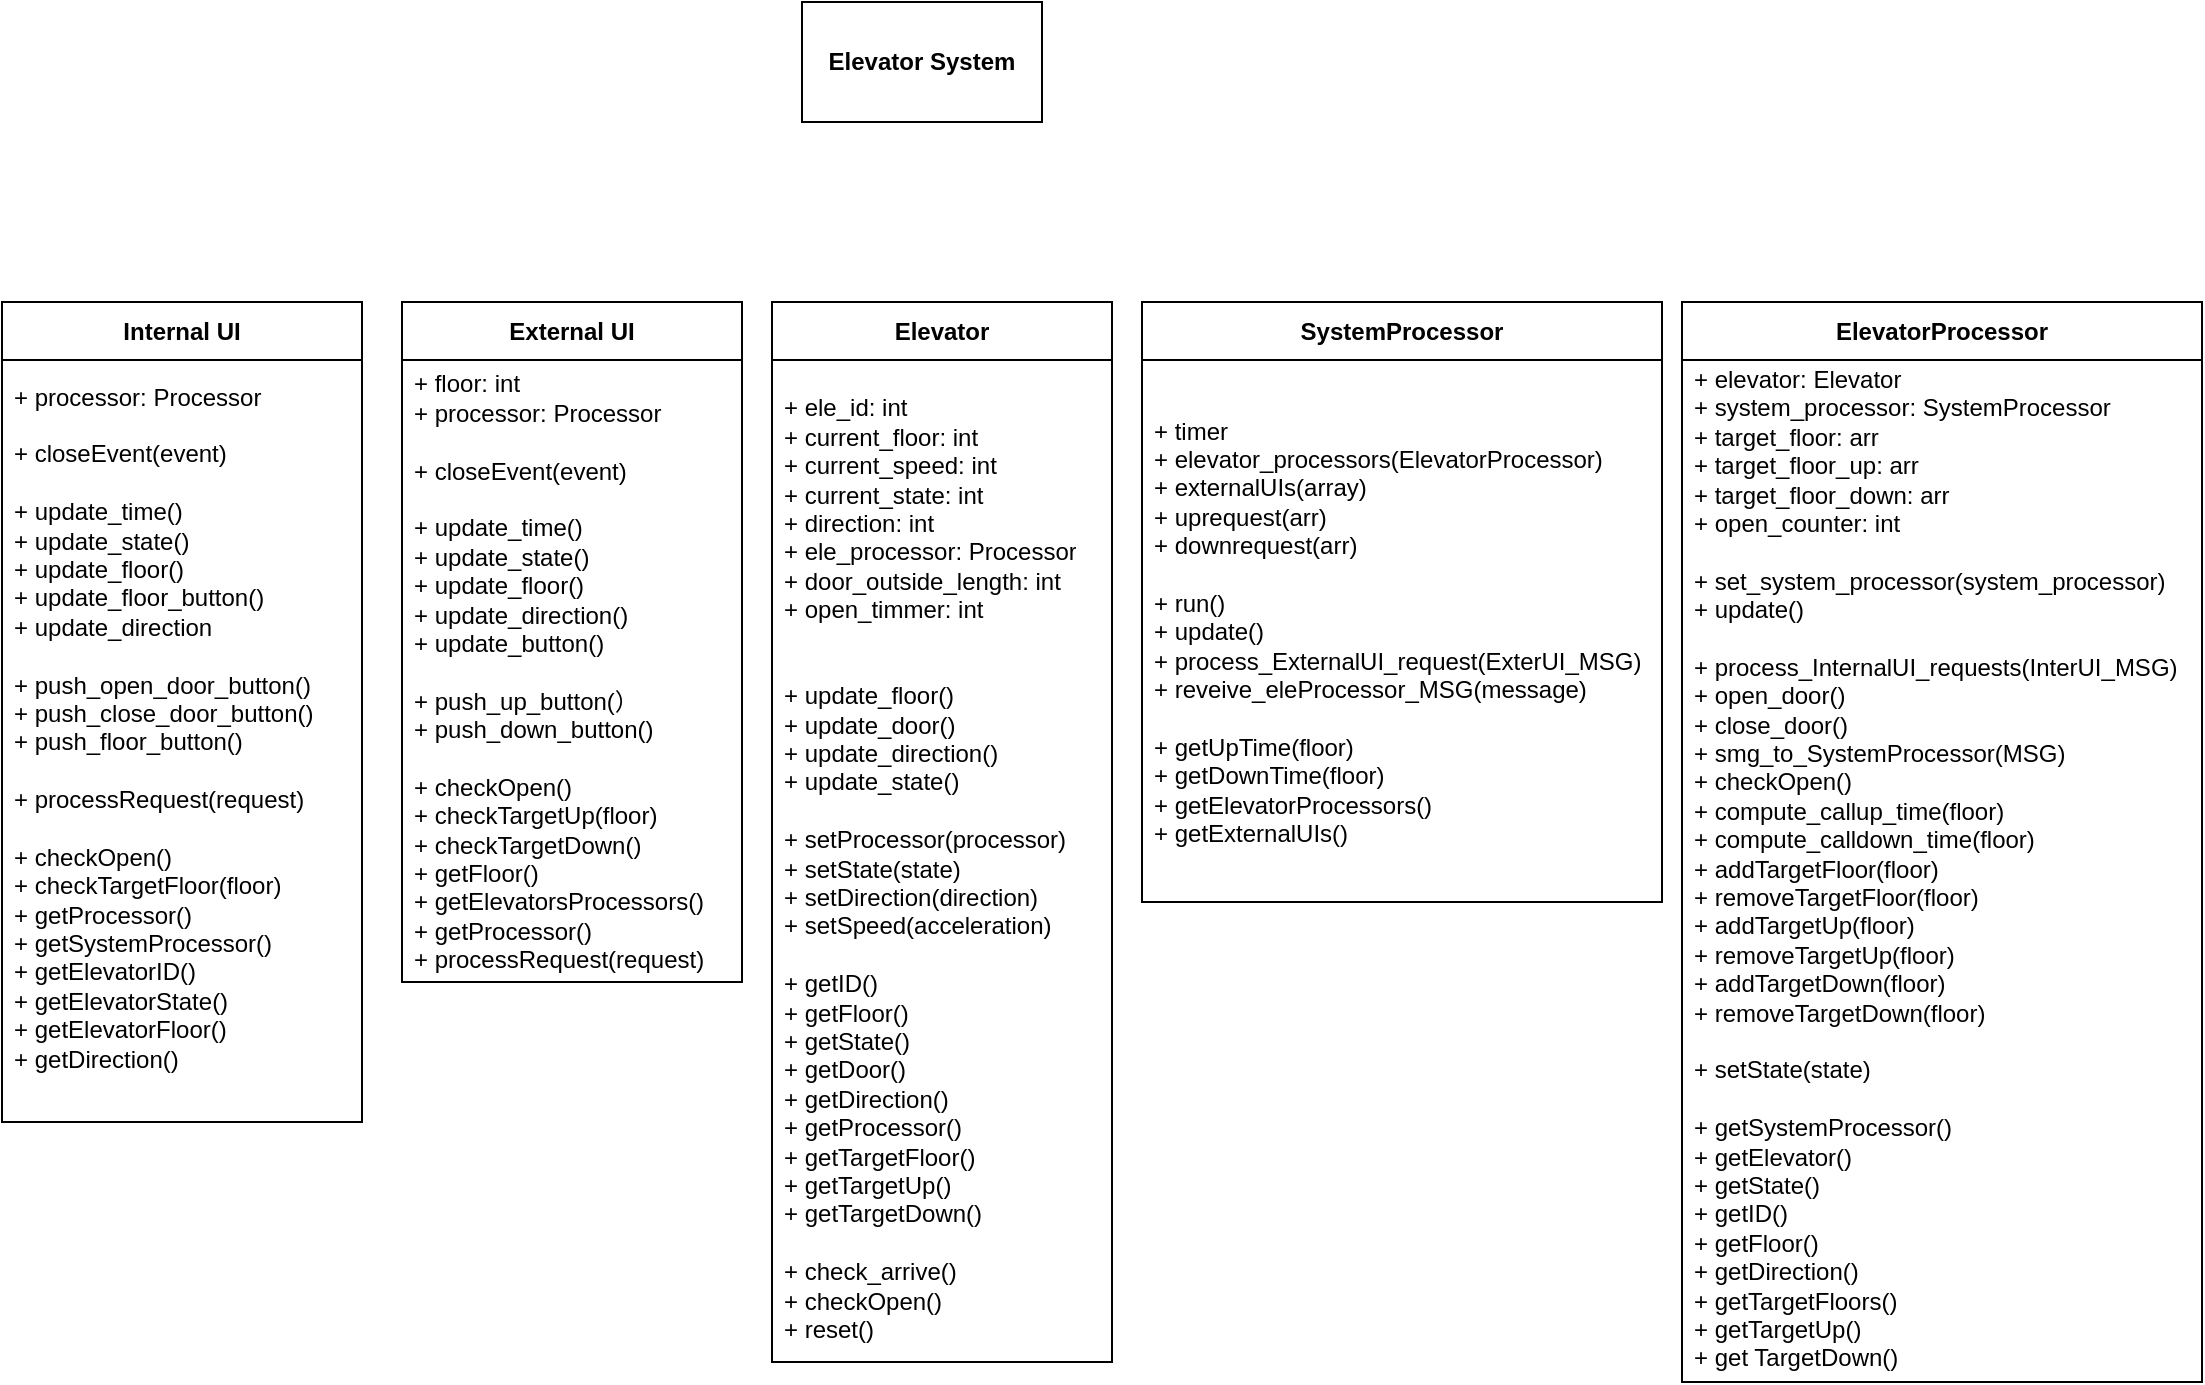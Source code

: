 <mxfile version="24.5.4" type="device" pages="14">
  <diagram name="第 1 页" id="LOAp0fpHZ2T1UKgcsgYG">
    <mxGraphModel dx="1465" dy="800" grid="1" gridSize="10" guides="1" tooltips="1" connect="1" arrows="1" fold="1" page="1" pageScale="1" pageWidth="827" pageHeight="1169" math="0" shadow="0">
      <root>
        <mxCell id="0" />
        <mxCell id="1" parent="0" />
        <mxCell id="USu2MNOWoFDKdkCgdyUo-1" value="&lt;b&gt;Elevator System&lt;/b&gt;" style="rounded=0;whiteSpace=wrap;html=1;" vertex="1" parent="1">
          <mxGeometry x="440" y="70" width="120" height="60" as="geometry" />
        </mxCell>
        <mxCell id="USu2MNOWoFDKdkCgdyUo-2" value="Internal UI" style="swimlane;fontStyle=1;align=center;verticalAlign=middle;childLayout=stackLayout;horizontal=1;startSize=29;horizontalStack=0;resizeParent=1;resizeParentMax=0;resizeLast=0;collapsible=0;marginBottom=0;html=1;whiteSpace=wrap;" vertex="1" parent="1">
          <mxGeometry x="40" y="220" width="180" height="410" as="geometry" />
        </mxCell>
        <mxCell id="USu2MNOWoFDKdkCgdyUo-4" value="+ processor: Processor&lt;div&gt;&lt;br&gt;&lt;div&gt;+ closeEvent(event)&lt;/div&gt;&lt;div&gt;&lt;br&gt;&lt;/div&gt;&lt;div&gt;+ update_time()&lt;/div&gt;&lt;div&gt;+ update_state()&lt;/div&gt;&lt;div&gt;+ update_floor()&lt;/div&gt;&lt;div&gt;+ update_floor_button()&lt;/div&gt;&lt;div&gt;+ update_direction&lt;/div&gt;&lt;div&gt;&lt;br&gt;&lt;/div&gt;&lt;div&gt;+ push_open_door_button()&lt;/div&gt;&lt;div&gt;+ push_close_door_button()&lt;/div&gt;&lt;div&gt;+ push_floor_button()&lt;/div&gt;&lt;div&gt;&lt;br&gt;&lt;/div&gt;&lt;div&gt;+ processRequest(request)&lt;/div&gt;&lt;div&gt;&lt;br&gt;&lt;/div&gt;&lt;div&gt;+ checkOpen()&lt;/div&gt;&lt;div&gt;+ checkTargetFloor(floor)&lt;/div&gt;&lt;div&gt;+ getProcessor()&lt;/div&gt;&lt;div&gt;+ getSystemProcessor()&lt;/div&gt;&lt;div&gt;+ getElevatorID()&lt;/div&gt;&lt;div&gt;+ getElevatorState()&lt;/div&gt;&lt;div&gt;+ getElevatorFloor()&lt;/div&gt;&lt;div&gt;+ getDirection()&lt;/div&gt;&lt;div&gt;&lt;br&gt;&lt;/div&gt;&lt;/div&gt;" style="text;html=1;strokeColor=none;fillColor=none;align=left;verticalAlign=middle;spacingLeft=4;spacingRight=4;overflow=hidden;rotatable=0;points=[[0,0.5],[1,0.5]];portConstraint=eastwest;whiteSpace=wrap;" vertex="1" parent="USu2MNOWoFDKdkCgdyUo-2">
          <mxGeometry y="29" width="180" height="381" as="geometry" />
        </mxCell>
        <mxCell id="USu2MNOWoFDKdkCgdyUo-5" value="External UI" style="swimlane;fontStyle=1;align=center;verticalAlign=middle;childLayout=stackLayout;horizontal=1;startSize=29;horizontalStack=0;resizeParent=1;resizeParentMax=0;resizeLast=0;collapsible=0;marginBottom=0;html=1;whiteSpace=wrap;" vertex="1" parent="1">
          <mxGeometry x="240" y="220" width="170" height="340" as="geometry" />
        </mxCell>
        <mxCell id="USu2MNOWoFDKdkCgdyUo-6" value="+ floor: int&lt;div&gt;+ processor: Processor&lt;/div&gt;&lt;div&gt;&lt;br&gt;&lt;/div&gt;&lt;div&gt;+ closeEvent(event)&lt;/div&gt;&lt;div&gt;&lt;br&gt;&lt;/div&gt;&lt;div&gt;+ update_time()&lt;/div&gt;&lt;div&gt;+ update_state()&lt;/div&gt;&lt;div&gt;+ update_floor()&lt;/div&gt;&lt;div&gt;+ update_direction()&lt;/div&gt;&lt;div&gt;+ update_button()&lt;/div&gt;&lt;div&gt;&lt;br&gt;&lt;/div&gt;&lt;div&gt;+ push_up_button(）&lt;/div&gt;&lt;div&gt;+ push_down_button()&lt;/div&gt;&lt;div&gt;&lt;br&gt;&lt;/div&gt;&lt;div&gt;+ checkOpen()&lt;/div&gt;&lt;div&gt;+ checkTargetUp(floor)&lt;/div&gt;&lt;div&gt;+ checkTargetDown()&lt;/div&gt;&lt;div&gt;+ getFloor()&lt;/div&gt;&lt;div&gt;+ getElevatorsProcessors()&lt;/div&gt;&lt;div&gt;+ getProcessor()&lt;/div&gt;&lt;div&gt;+ processRequest(request)&lt;/div&gt;" style="text;html=1;strokeColor=none;fillColor=none;align=left;verticalAlign=middle;spacingLeft=4;spacingRight=4;overflow=hidden;rotatable=0;points=[[0,0.5],[1,0.5]];portConstraint=eastwest;whiteSpace=wrap;" vertex="1" parent="USu2MNOWoFDKdkCgdyUo-5">
          <mxGeometry y="29" width="170" height="311" as="geometry" />
        </mxCell>
        <mxCell id="USu2MNOWoFDKdkCgdyUo-8" value="Elevator" style="swimlane;fontStyle=1;align=center;verticalAlign=middle;childLayout=stackLayout;horizontal=1;startSize=29;horizontalStack=0;resizeParent=1;resizeParentMax=0;resizeLast=0;collapsible=0;marginBottom=0;html=1;whiteSpace=wrap;" vertex="1" parent="1">
          <mxGeometry x="425" y="220" width="170" height="530" as="geometry" />
        </mxCell>
        <mxCell id="USu2MNOWoFDKdkCgdyUo-10" value="&lt;div&gt;&lt;br&gt;&lt;/div&gt;&lt;div&gt;+ ele_id: int&lt;/div&gt;&lt;div&gt;+ current_floor: int&lt;/div&gt;&lt;div&gt;+ current_speed: int&lt;/div&gt;&lt;div&gt;+ current_state: int&lt;/div&gt;&lt;div&gt;+ direction: int&lt;/div&gt;&lt;div&gt;+ ele_processor: Processor&lt;/div&gt;&lt;div&gt;+ door_outside_length: int&lt;/div&gt;&lt;div&gt;+ open_timmer: int&lt;/div&gt;&lt;div&gt;&lt;br&gt;&lt;/div&gt;&lt;div&gt;&lt;br&gt;&lt;/div&gt;&lt;div&gt;+ update_floor()&lt;/div&gt;&lt;div&gt;+ update_door()&lt;/div&gt;&lt;div&gt;+ update_direction()&lt;/div&gt;&lt;div&gt;+ update_state()&lt;/div&gt;&lt;div&gt;&lt;br&gt;&lt;/div&gt;&lt;div&gt;+ setProcessor(processor)&lt;br&gt;&lt;/div&gt;&lt;div&gt;+ setState(state)&lt;/div&gt;&lt;div&gt;+ setDirection(direction)&lt;/div&gt;&lt;div&gt;+ setSpeed(acceleration)&lt;/div&gt;&lt;div&gt;&lt;br&gt;&lt;/div&gt;&lt;div&gt;+ getID()&lt;/div&gt;&lt;div&gt;+ getFloor()&lt;/div&gt;&lt;div&gt;+ getState()&lt;/div&gt;&lt;div&gt;+ getDoor()&lt;/div&gt;&lt;div&gt;+ getDirection()&lt;/div&gt;&lt;div&gt;+ getProcessor()&lt;/div&gt;&lt;div&gt;+ getTargetFloor()&lt;/div&gt;&lt;div&gt;+ getTargetUp()&lt;/div&gt;&lt;div&gt;+ getTargetDown()&lt;/div&gt;&lt;div&gt;&lt;br&gt;&lt;/div&gt;&lt;div&gt;+ check_arrive()&lt;/div&gt;&lt;div&gt;+ checkOpen()&lt;/div&gt;&lt;div&gt;+ reset()&lt;/div&gt;&lt;div&gt;&lt;br&gt;&lt;/div&gt;" style="text;html=1;strokeColor=none;fillColor=none;align=left;verticalAlign=middle;spacingLeft=4;spacingRight=4;overflow=hidden;rotatable=0;points=[[0,0.5],[1,0.5]];portConstraint=eastwest;whiteSpace=wrap;" vertex="1" parent="USu2MNOWoFDKdkCgdyUo-8">
          <mxGeometry y="29" width="170" height="501" as="geometry" />
        </mxCell>
        <mxCell id="USu2MNOWoFDKdkCgdyUo-11" value="SystemProcessor" style="swimlane;fontStyle=1;align=center;verticalAlign=middle;childLayout=stackLayout;horizontal=1;startSize=29;horizontalStack=0;resizeParent=1;resizeParentMax=0;resizeLast=0;collapsible=0;marginBottom=0;html=1;whiteSpace=wrap;" vertex="1" parent="1">
          <mxGeometry x="610" y="220" width="260" height="300" as="geometry" />
        </mxCell>
        <mxCell id="USu2MNOWoFDKdkCgdyUo-13" value="+ timer&lt;div&gt;+ elevator_processors(ElevatorProcessor)&lt;/div&gt;&lt;div&gt;+ externalUIs(array)&lt;/div&gt;&lt;div&gt;+ uprequest(arr)&lt;/div&gt;&lt;div&gt;+ downrequest(arr)&lt;/div&gt;&lt;div&gt;&lt;br&gt;&lt;/div&gt;&lt;div&gt;+ run()&lt;/div&gt;&lt;div&gt;+ update()&lt;/div&gt;&lt;div&gt;+ process_ExternalUI_request(ExterUI_MSG)&lt;/div&gt;&lt;div&gt;+ reveive_eleProcessor_MSG(message)&lt;/div&gt;&lt;div&gt;&lt;br&gt;&lt;/div&gt;&lt;div&gt;+ getUpTime(floor)&lt;/div&gt;&lt;div&gt;+ getDownTime(floor)&lt;/div&gt;&lt;div&gt;+ getElevatorProcessors()&lt;/div&gt;&lt;div&gt;+ getExternalUIs()&lt;/div&gt;" style="text;html=1;strokeColor=none;fillColor=none;align=left;verticalAlign=middle;spacingLeft=4;spacingRight=4;overflow=hidden;rotatable=0;points=[[0,0.5],[1,0.5]];portConstraint=eastwest;whiteSpace=wrap;" vertex="1" parent="USu2MNOWoFDKdkCgdyUo-11">
          <mxGeometry y="29" width="260" height="271" as="geometry" />
        </mxCell>
        <mxCell id="USu2MNOWoFDKdkCgdyUo-14" value="ElevatorProcessor" style="swimlane;fontStyle=1;align=center;verticalAlign=middle;childLayout=stackLayout;horizontal=1;startSize=29;horizontalStack=0;resizeParent=1;resizeParentMax=0;resizeLast=0;collapsible=0;marginBottom=0;html=1;whiteSpace=wrap;" vertex="1" parent="1">
          <mxGeometry x="880" y="220" width="260" height="540" as="geometry" />
        </mxCell>
        <mxCell id="USu2MNOWoFDKdkCgdyUo-16" value="+ elevator: Elevator&lt;div&gt;+ system_processor: SystemProcessor&lt;/div&gt;&lt;div&gt;+ target_floor: arr&lt;/div&gt;&lt;div&gt;+ target_floor_up: arr&lt;/div&gt;&lt;div&gt;+ target_floor_down: arr&lt;/div&gt;&lt;div&gt;+ open_counter: int&lt;/div&gt;&lt;div&gt;&lt;br&gt;&lt;/div&gt;&lt;div&gt;+ set_system_processor(system_processor)&lt;/div&gt;&lt;div&gt;+ update()&lt;/div&gt;&lt;div&gt;&lt;br&gt;&lt;/div&gt;&lt;div&gt;+ process_InternalUI_requests(InterUI_MSG)&lt;/div&gt;&lt;div&gt;+ open_door()&lt;/div&gt;&lt;div&gt;+ close_door()&lt;/div&gt;&lt;div&gt;+ smg_to_SystemProcessor(MSG)&lt;/div&gt;&lt;div&gt;+ checkOpen()&lt;/div&gt;&lt;div&gt;+ compute_callup_time(floor)&lt;/div&gt;&lt;div&gt;+ compute_calldown_time(floor)&lt;/div&gt;&lt;div&gt;+ addTargetFloor(floor)&lt;/div&gt;&lt;div&gt;+ removeTargetFloor(floor)&lt;/div&gt;&lt;div&gt;+ addTargetUp(floor)&lt;/div&gt;&lt;div&gt;+ removeTargetUp(floor)&lt;/div&gt;&lt;div&gt;+ addTargetDown(floor)&lt;/div&gt;&lt;div&gt;+ removeTargetDown(floor)&lt;/div&gt;&lt;div&gt;&lt;br&gt;&lt;/div&gt;&lt;div&gt;+ setState(state)&lt;/div&gt;&lt;div&gt;&lt;br&gt;&lt;/div&gt;&lt;div&gt;+ getSystemProcessor()&lt;/div&gt;&lt;div&gt;+ getElevator()&lt;/div&gt;&lt;div&gt;+ getState()&lt;/div&gt;&lt;div&gt;+ getID()&lt;/div&gt;&lt;div&gt;+ getFloor()&lt;/div&gt;&lt;div&gt;+ getDirection()&lt;/div&gt;&lt;div&gt;+ getTargetFloors()&lt;/div&gt;&lt;div&gt;+ getTargetUp()&lt;/div&gt;&lt;div&gt;+ get TargetDown()&lt;/div&gt;&lt;div&gt;&lt;br&gt;&lt;/div&gt;&lt;div&gt;&lt;br&gt;&lt;/div&gt;&lt;div&gt;&lt;br&gt;&lt;/div&gt;" style="text;html=1;strokeColor=none;fillColor=none;align=left;verticalAlign=middle;spacingLeft=4;spacingRight=4;overflow=hidden;rotatable=0;points=[[0,0.5],[1,0.5]];portConstraint=eastwest;whiteSpace=wrap;" vertex="1" parent="USu2MNOWoFDKdkCgdyUo-14">
          <mxGeometry y="29" width="260" height="511" as="geometry" />
        </mxCell>
      </root>
    </mxGraphModel>
  </diagram>
  <diagram id="GQZNCfLQIIa0SNkRFsfg" name="第 2 页">
    <mxGraphModel dx="2511" dy="1371" grid="1" gridSize="10" guides="1" tooltips="1" connect="1" arrows="1" fold="1" page="1" pageScale="1" pageWidth="827" pageHeight="1169" math="0" shadow="0">
      <root>
        <mxCell id="0" />
        <mxCell id="1" parent="0" />
        <mxCell id="b6WXrBk3NO0QBbgd3RTD-1" value="&lt;b&gt;Elevator System&lt;/b&gt;" style="rounded=0;whiteSpace=wrap;html=1;" vertex="1" parent="1">
          <mxGeometry x="440" y="80" width="120" height="60" as="geometry" />
        </mxCell>
        <mxCell id="b6WXrBk3NO0QBbgd3RTD-2" value="Internal UI" style="swimlane;fontStyle=1;align=center;verticalAlign=middle;childLayout=stackLayout;horizontal=1;startSize=29;horizontalStack=0;resizeParent=1;resizeParentMax=0;resizeLast=0;collapsible=0;marginBottom=0;html=1;whiteSpace=wrap;" vertex="1" parent="1">
          <mxGeometry x="40" y="223" width="180" height="270" as="geometry" />
        </mxCell>
        <mxCell id="b6WXrBk3NO0QBbgd3RTD-12" value="" style="endArrow=none;html=1;rounded=0;entryX=-0.013;entryY=0.116;entryDx=0;entryDy=0;entryPerimeter=0;exitX=0.979;exitY=0.116;exitDx=0;exitDy=0;exitPerimeter=0;" edge="1" parent="b6WXrBk3NO0QBbgd3RTD-2">
          <mxGeometry width="50" height="50" relative="1" as="geometry">
            <mxPoint x="179.22" y="56.956" as="sourcePoint" />
            <mxPoint x="0.66" y="56.956" as="targetPoint" />
          </mxGeometry>
        </mxCell>
        <mxCell id="b6WXrBk3NO0QBbgd3RTD-3" value="+ processor: Processor&lt;div&gt;&lt;br&gt;&lt;div&gt;+ closeEvent(event)&lt;/div&gt;&lt;div&gt;+ update()&lt;/div&gt;&lt;div&gt;+ push_open_door_button()&lt;/div&gt;&lt;div&gt;+ push_close_door_button()&lt;/div&gt;&lt;div&gt;+ push_floor_button()&lt;/div&gt;&lt;div&gt;+ processRequest(request)&lt;/div&gt;&lt;div&gt;+ checkOpen()&lt;/div&gt;&lt;div&gt;+ checkTargetFloor(floor)&lt;/div&gt;&lt;div&gt;+ getProcessor()&lt;/div&gt;&lt;div&gt;+ getSystemProcessor()&lt;/div&gt;&lt;div&gt;+ getElevatorID()&lt;/div&gt;&lt;div&gt;+ getElevatorState()&lt;/div&gt;&lt;div&gt;+ getElevatorFloor()&lt;/div&gt;&lt;div&gt;+ getDirection()&lt;/div&gt;&lt;div&gt;&lt;br&gt;&lt;/div&gt;&lt;/div&gt;" style="text;html=1;strokeColor=none;fillColor=none;align=left;verticalAlign=middle;spacingLeft=4;spacingRight=4;overflow=hidden;rotatable=0;points=[[0,0.5],[1,0.5]];portConstraint=eastwest;whiteSpace=wrap;" vertex="1" parent="b6WXrBk3NO0QBbgd3RTD-2">
          <mxGeometry y="29" width="180" height="241" as="geometry" />
        </mxCell>
        <mxCell id="b6WXrBk3NO0QBbgd3RTD-4" value="External UI" style="swimlane;fontStyle=1;align=center;verticalAlign=middle;childLayout=stackLayout;horizontal=1;startSize=29;horizontalStack=0;resizeParent=1;resizeParentMax=0;resizeLast=0;collapsible=0;marginBottom=0;html=1;whiteSpace=wrap;" vertex="1" parent="1">
          <mxGeometry x="240" y="223" width="170" height="240" as="geometry" />
        </mxCell>
        <mxCell id="b6WXrBk3NO0QBbgd3RTD-13" value="" style="endArrow=none;html=1;rounded=0;entryX=-0.013;entryY=0.116;entryDx=0;entryDy=0;entryPerimeter=0;exitX=1.002;exitY=0.195;exitDx=0;exitDy=0;exitPerimeter=0;" edge="1" parent="b6WXrBk3NO0QBbgd3RTD-4" source="b6WXrBk3NO0QBbgd3RTD-5">
          <mxGeometry width="50" height="50" relative="1" as="geometry">
            <mxPoint x="178.56" y="69.996" as="sourcePoint" />
            <mxPoint x="8.527e-14" y="69.996" as="targetPoint" />
          </mxGeometry>
        </mxCell>
        <mxCell id="b6WXrBk3NO0QBbgd3RTD-5" value="+ floor: int&lt;div&gt;+ processor: Processor&lt;/div&gt;&lt;div&gt;&lt;br&gt;&lt;/div&gt;&lt;div&gt;+ closeEvent(event)&lt;/div&gt;&lt;div&gt;+ update()&lt;/div&gt;&lt;div&gt;+ push_up_button(）&lt;/div&gt;&lt;div&gt;+ push_down_button()&lt;/div&gt;&lt;div&gt;+ checkOpen()&lt;/div&gt;&lt;div&gt;+ checkTargetUp(floor)&lt;/div&gt;&lt;div&gt;+ checkTargetDown()&lt;/div&gt;&lt;div&gt;+ getFloor()&lt;/div&gt;&lt;div&gt;+ getElevatorsProcessors()&lt;/div&gt;&lt;div&gt;+ getProcessor()&lt;/div&gt;&lt;div&gt;+ processRequest(request)&lt;/div&gt;" style="text;html=1;strokeColor=none;fillColor=none;align=left;verticalAlign=middle;spacingLeft=4;spacingRight=4;overflow=hidden;rotatable=0;points=[[0,0.5],[1,0.5]];portConstraint=eastwest;whiteSpace=wrap;" vertex="1" parent="b6WXrBk3NO0QBbgd3RTD-4">
          <mxGeometry y="29" width="170" height="211" as="geometry" />
        </mxCell>
        <mxCell id="b6WXrBk3NO0QBbgd3RTD-6" value="Elevator" style="swimlane;fontStyle=1;align=center;verticalAlign=middle;childLayout=stackLayout;horizontal=1;startSize=29;horizontalStack=0;resizeParent=1;resizeParentMax=0;resizeLast=0;collapsible=0;marginBottom=0;html=1;whiteSpace=wrap;" vertex="1" parent="1">
          <mxGeometry x="424" y="220" width="170" height="460" as="geometry" />
        </mxCell>
        <mxCell id="b6WXrBk3NO0QBbgd3RTD-14" value="" style="endArrow=none;html=1;rounded=0;entryX=-0.013;entryY=0.116;entryDx=0;entryDy=0;entryPerimeter=0;exitX=0.968;exitY=0.301;exitDx=0;exitDy=0;exitPerimeter=0;" edge="1" parent="b6WXrBk3NO0QBbgd3RTD-6" source="b6WXrBk3NO0QBbgd3RTD-7">
          <mxGeometry width="50" height="50" relative="1" as="geometry">
            <mxPoint x="159.34" y="160.04" as="sourcePoint" />
            <mxPoint x="5.684e-14" y="159.996" as="targetPoint" />
          </mxGeometry>
        </mxCell>
        <mxCell id="b6WXrBk3NO0QBbgd3RTD-7" value="&lt;div&gt;&lt;span style=&quot;background-color: initial;&quot;&gt;+ ele_id: int&lt;/span&gt;&lt;br&gt;&lt;/div&gt;&lt;div&gt;+ current_floor: int&lt;/div&gt;&lt;div&gt;+ current_speed: int&lt;/div&gt;&lt;div&gt;+ current_state: int&lt;/div&gt;&lt;div&gt;+ direction: int&lt;/div&gt;&lt;div&gt;+ ele_processor: Processor&lt;/div&gt;&lt;div&gt;+ door_outside_length: int&lt;/div&gt;&lt;div&gt;+ open_timmer: int&lt;/div&gt;&lt;div&gt;&lt;br&gt;&lt;/div&gt;&lt;div&gt;+ update_floor()&lt;/div&gt;&lt;div&gt;+ update_door()&lt;/div&gt;&lt;div&gt;+ update_direction()&lt;/div&gt;&lt;div&gt;+ update_state()&lt;/div&gt;&lt;div&gt;+ setProcessor(processor)&lt;br&gt;&lt;/div&gt;&lt;div&gt;+ setState(state)&lt;/div&gt;&lt;div&gt;+ setDirection(direction)&lt;/div&gt;&lt;div&gt;+ setSpeed(acceleration)&lt;/div&gt;&lt;div&gt;+ getID()&lt;/div&gt;&lt;div&gt;+ getFloor()&lt;/div&gt;&lt;div&gt;+ getState()&lt;/div&gt;&lt;div&gt;+ getDoor()&lt;/div&gt;&lt;div&gt;+ getDirection()&lt;/div&gt;&lt;div&gt;+ getProcessor()&lt;/div&gt;&lt;div&gt;+ getTargetFloor()&lt;/div&gt;&lt;div&gt;+ getTargetUp()&lt;/div&gt;&lt;div&gt;+ getTargetDown()&lt;/div&gt;&lt;div&gt;+ check_arrive()&lt;/div&gt;&lt;div&gt;+ checkOpen()&lt;/div&gt;&lt;div&gt;+ reset()&lt;/div&gt;&lt;div&gt;&lt;br&gt;&lt;/div&gt;" style="text;html=1;strokeColor=none;fillColor=none;align=left;verticalAlign=middle;spacingLeft=4;spacingRight=4;overflow=hidden;rotatable=0;points=[[0,0.5],[1,0.5]];portConstraint=eastwest;whiteSpace=wrap;" vertex="1" parent="b6WXrBk3NO0QBbgd3RTD-6">
          <mxGeometry y="29" width="170" height="431" as="geometry" />
        </mxCell>
        <mxCell id="b6WXrBk3NO0QBbgd3RTD-8" value="SystemProcessor" style="swimlane;fontStyle=1;align=center;verticalAlign=middle;childLayout=stackLayout;horizontal=1;startSize=29;horizontalStack=0;resizeParent=1;resizeParentMax=0;resizeLast=0;collapsible=0;marginBottom=0;html=1;whiteSpace=wrap;" vertex="1" parent="1">
          <mxGeometry x="627" y="224" width="260" height="240" as="geometry" />
        </mxCell>
        <mxCell id="b6WXrBk3NO0QBbgd3RTD-9" value="+ timer&lt;div&gt;+ elevator_processors(ElevatorProcessor)&lt;/div&gt;&lt;div&gt;+ externalUIs(array)&lt;/div&gt;&lt;div&gt;+ uprequest(arr)&lt;/div&gt;&lt;div&gt;+ downrequest(arr)&lt;/div&gt;&lt;div&gt;&lt;br&gt;&lt;/div&gt;&lt;div&gt;+ run()&lt;/div&gt;&lt;div&gt;+ update()&lt;/div&gt;&lt;div&gt;+ process_ExternalUI_request(ExterUI_MSG)&lt;/div&gt;&lt;div&gt;+ reveive_eleProcessor_MSG(message)&lt;/div&gt;&lt;div&gt;+ getUpTime(floor)&lt;/div&gt;&lt;div&gt;+ getDownTime(floor)&lt;/div&gt;&lt;div&gt;+ getElevatorProcessors()&lt;/div&gt;&lt;div&gt;+ getExternalUIs()&lt;/div&gt;" style="text;html=1;strokeColor=none;fillColor=none;align=left;verticalAlign=middle;spacingLeft=4;spacingRight=4;overflow=hidden;rotatable=0;points=[[0,0.5],[1,0.5]];portConstraint=eastwest;whiteSpace=wrap;" vertex="1" parent="b6WXrBk3NO0QBbgd3RTD-8">
          <mxGeometry y="29" width="260" height="211" as="geometry" />
        </mxCell>
        <mxCell id="b6WXrBk3NO0QBbgd3RTD-15" value="" style="endArrow=none;html=1;rounded=0;entryX=-0.013;entryY=0.116;entryDx=0;entryDy=0;entryPerimeter=0;exitX=0.997;exitY=0.395;exitDx=0;exitDy=0;exitPerimeter=0;" edge="1" parent="b6WXrBk3NO0QBbgd3RTD-8" source="b6WXrBk3NO0QBbgd3RTD-9">
          <mxGeometry width="50" height="50" relative="1" as="geometry">
            <mxPoint x="178.56" y="109.996" as="sourcePoint" />
            <mxPoint x="1.137e-13" y="109.996" as="targetPoint" />
          </mxGeometry>
        </mxCell>
        <mxCell id="b6WXrBk3NO0QBbgd3RTD-10" value="ElevatorProcessor" style="swimlane;fontStyle=1;align=center;verticalAlign=middle;childLayout=stackLayout;horizontal=1;startSize=29;horizontalStack=0;resizeParent=1;resizeParentMax=0;resizeLast=0;collapsible=0;marginBottom=0;html=1;whiteSpace=wrap;" vertex="1" parent="1">
          <mxGeometry x="941" y="220" width="260" height="500" as="geometry" />
        </mxCell>
        <mxCell id="b6WXrBk3NO0QBbgd3RTD-16" value="" style="endArrow=none;html=1;rounded=0;entryX=-0.013;entryY=0.116;entryDx=0;entryDy=0;entryPerimeter=0;exitX=0.984;exitY=0.214;exitDx=0;exitDy=0;exitPerimeter=0;" edge="1" parent="b6WXrBk3NO0QBbgd3RTD-10" source="b6WXrBk3NO0QBbgd3RTD-11">
          <mxGeometry width="50" height="50" relative="1" as="geometry">
            <mxPoint x="178.56" y="129.996" as="sourcePoint" />
            <mxPoint x="1.137e-13" y="129.996" as="targetPoint" />
          </mxGeometry>
        </mxCell>
        <mxCell id="b6WXrBk3NO0QBbgd3RTD-11" value="+ elevator: Elevator&lt;div&gt;+ system_processor: SystemProcessor&lt;/div&gt;&lt;div&gt;+ target_floor: arr&lt;/div&gt;&lt;div&gt;+ target_floor_up: arr&lt;/div&gt;&lt;div&gt;+ target_floor_down: arr&lt;/div&gt;&lt;div&gt;+ open_counter: int&lt;/div&gt;&lt;div&gt;&lt;br&gt;&lt;/div&gt;&lt;div&gt;+ set_system_processor(system_processor)&lt;/div&gt;&lt;div&gt;+ update()&lt;/div&gt;&lt;div&gt;+ process_InternalUI_requests(InterUI_MSG)&lt;/div&gt;&lt;div&gt;+ open_door()&lt;/div&gt;&lt;div&gt;+ close_door()&lt;/div&gt;&lt;div&gt;+ smg_to_SystemProcessor(MSG)&lt;/div&gt;&lt;div&gt;+ checkOpen()&lt;/div&gt;&lt;div&gt;+ compute_callup_time(floor)&lt;/div&gt;&lt;div&gt;+ compute_calldown_time(floor)&lt;/div&gt;&lt;div&gt;+ addTargetFloor(floor)&lt;/div&gt;&lt;div&gt;+ removeTargetFloor(floor)&lt;/div&gt;&lt;div&gt;+ addTargetUp(floor)&lt;/div&gt;&lt;div&gt;+ removeTargetUp(floor)&lt;/div&gt;&lt;div&gt;+ addTargetDown(floor)&lt;/div&gt;&lt;div&gt;+ removeTargetDown(floor)&lt;/div&gt;&lt;div&gt;+ setState(state)&lt;/div&gt;&lt;div&gt;+ getSystemProcessor()&lt;/div&gt;&lt;div&gt;+ getElevator()&lt;/div&gt;&lt;div&gt;+ getState()&lt;/div&gt;&lt;div&gt;+ getID()&lt;/div&gt;&lt;div&gt;+ getFloor()&lt;/div&gt;&lt;div&gt;+ getDirection()&lt;/div&gt;&lt;div&gt;+ getTargetFloors()&lt;/div&gt;&lt;div&gt;+ getTargetUp()&lt;/div&gt;&lt;div&gt;+ getTargetDown()&lt;/div&gt;&lt;div&gt;&lt;br&gt;&lt;/div&gt;&lt;div&gt;&lt;br&gt;&lt;/div&gt;&lt;div&gt;&lt;br&gt;&lt;/div&gt;" style="text;html=1;strokeColor=none;fillColor=none;align=left;verticalAlign=middle;spacingLeft=4;spacingRight=4;overflow=hidden;rotatable=0;points=[[0,0.5],[1,0.5]];portConstraint=eastwest;whiteSpace=wrap;" vertex="1" parent="b6WXrBk3NO0QBbgd3RTD-10">
          <mxGeometry y="29" width="260" height="471" as="geometry" />
        </mxCell>
        <mxCell id="b6WXrBk3NO0QBbgd3RTD-72" value="" style="endArrow=none;html=1;rounded=0;exitX=0.991;exitY=0.822;exitDx=0;exitDy=0;exitPerimeter=0;" edge="1" parent="b6WXrBk3NO0QBbgd3RTD-10" source="b6WXrBk3NO0QBbgd3RTD-7">
          <mxGeometry width="50" height="50" relative="1" as="geometry">
            <mxPoint x="-211" y="380" as="sourcePoint" />
            <mxPoint x="-1" y="380" as="targetPoint" />
          </mxGeometry>
        </mxCell>
        <mxCell id="b6WXrBk3NO0QBbgd3RTD-17" value="" style="endArrow=diamondThin;endFill=1;endSize=24;html=1;rounded=0;" edge="1" parent="1">
          <mxGeometry width="160" relative="1" as="geometry">
            <mxPoint x="160" y="100" as="sourcePoint" />
            <mxPoint x="440" y="99.38" as="targetPoint" />
          </mxGeometry>
        </mxCell>
        <mxCell id="b6WXrBk3NO0QBbgd3RTD-18" value="" style="endArrow=diamondThin;endFill=1;endSize=24;html=1;rounded=0;" edge="1" parent="1">
          <mxGeometry width="160" relative="1" as="geometry">
            <mxPoint x="300" y="129" as="sourcePoint" />
            <mxPoint x="440" y="128.75" as="targetPoint" />
          </mxGeometry>
        </mxCell>
        <mxCell id="b6WXrBk3NO0QBbgd3RTD-19" value="" style="endArrow=diamondThin;endFill=1;endSize=24;html=1;rounded=0;entryX=0.5;entryY=1;entryDx=0;entryDy=0;exitX=0.438;exitY=-0.002;exitDx=0;exitDy=0;exitPerimeter=0;" edge="1" parent="1" source="b6WXrBk3NO0QBbgd3RTD-6" target="b6WXrBk3NO0QBbgd3RTD-1">
          <mxGeometry width="160" relative="1" as="geometry">
            <mxPoint x="500" y="240" as="sourcePoint" />
            <mxPoint x="660" y="240" as="targetPoint" />
          </mxGeometry>
        </mxCell>
        <mxCell id="b6WXrBk3NO0QBbgd3RTD-20" value="" style="endArrow=diamondThin;endFill=1;endSize=24;html=1;rounded=0;entryX=1;entryY=0.25;entryDx=0;entryDy=0;" edge="1" parent="1" target="b6WXrBk3NO0QBbgd3RTD-1">
          <mxGeometry width="160" relative="1" as="geometry">
            <mxPoint x="1020" y="95" as="sourcePoint" />
            <mxPoint x="660" y="240" as="targetPoint" />
          </mxGeometry>
        </mxCell>
        <mxCell id="b6WXrBk3NO0QBbgd3RTD-21" value="" style="endArrow=diamondThin;endFill=1;endSize=24;html=1;rounded=0;entryX=1;entryY=0.25;entryDx=0;entryDy=0;" edge="1" parent="1">
          <mxGeometry width="160" relative="1" as="geometry">
            <mxPoint x="730" y="120" as="sourcePoint" />
            <mxPoint x="560" y="120" as="targetPoint" />
          </mxGeometry>
        </mxCell>
        <mxCell id="b6WXrBk3NO0QBbgd3RTD-22" value="" style="endArrow=none;html=1;rounded=0;exitX=0.423;exitY=0.009;exitDx=0;exitDy=0;exitPerimeter=0;" edge="1" parent="1">
          <mxGeometry width="50" height="50" relative="1" as="geometry">
            <mxPoint x="728.98" y="222.16" as="sourcePoint" />
            <mxPoint x="729" y="120" as="targetPoint" />
          </mxGeometry>
        </mxCell>
        <mxCell id="b6WXrBk3NO0QBbgd3RTD-23" value="" style="endArrow=none;html=1;rounded=0;exitX=0.462;exitY=-0.003;exitDx=0;exitDy=0;exitPerimeter=0;" edge="1" parent="1">
          <mxGeometry width="50" height="50" relative="1" as="geometry">
            <mxPoint x="1020.12" y="219.5" as="sourcePoint" />
            <mxPoint x="1020" y="96" as="targetPoint" />
          </mxGeometry>
        </mxCell>
        <mxCell id="b6WXrBk3NO0QBbgd3RTD-24" value="" style="endArrow=none;html=1;rounded=0;exitX=0.423;exitY=0.009;exitDx=0;exitDy=0;exitPerimeter=0;" edge="1" parent="1">
          <mxGeometry width="50" height="50" relative="1" as="geometry">
            <mxPoint x="300" y="220" as="sourcePoint" />
            <mxPoint x="300" y="130" as="targetPoint" />
          </mxGeometry>
        </mxCell>
        <mxCell id="b6WXrBk3NO0QBbgd3RTD-25" value="" style="endArrow=none;html=1;rounded=0;exitX=0.462;exitY=-0.003;exitDx=0;exitDy=0;exitPerimeter=0;" edge="1" parent="1">
          <mxGeometry width="50" height="50" relative="1" as="geometry">
            <mxPoint x="160" y="223" as="sourcePoint" />
            <mxPoint x="160" y="100" as="targetPoint" />
          </mxGeometry>
        </mxCell>
        <mxCell id="b6WXrBk3NO0QBbgd3RTD-26" value="" style="endArrow=none;html=1;rounded=0;entryX=0.466;entryY=1.032;entryDx=0;entryDy=0;entryPerimeter=0;" edge="1" parent="1">
          <mxGeometry width="50" height="50" relative="1" as="geometry">
            <mxPoint x="319" y="721" as="sourcePoint" />
            <mxPoint x="319.22" y="467.752" as="targetPoint" />
          </mxGeometry>
        </mxCell>
        <mxCell id="b6WXrBk3NO0QBbgd3RTD-28" value="sendRequest()-&amp;gt;" style="text;strokeColor=none;align=center;fillColor=none;html=1;verticalAlign=middle;whiteSpace=wrap;rounded=0;" vertex="1" parent="1">
          <mxGeometry x="491" y="698" width="119" height="30" as="geometry" />
        </mxCell>
        <mxCell id="b6WXrBk3NO0QBbgd3RTD-29" value="" style="endArrow=none;html=1;rounded=0;entryX=0.424;entryY=1.03;entryDx=0;entryDy=0;entryPerimeter=0;" edge="1" parent="1">
          <mxGeometry width="50" height="50" relative="1" as="geometry">
            <mxPoint x="116" y="780" as="sourcePoint" />
            <mxPoint x="116.32" y="495.23" as="targetPoint" />
          </mxGeometry>
        </mxCell>
        <mxCell id="b6WXrBk3NO0QBbgd3RTD-32" value="sendRequest()-&amp;gt;" style="text;strokeColor=none;align=center;fillColor=none;html=1;verticalAlign=middle;whiteSpace=wrap;rounded=0;" vertex="1" parent="1">
          <mxGeometry x="490" y="754" width="100" height="30" as="geometry" />
        </mxCell>
        <mxCell id="b6WXrBk3NO0QBbgd3RTD-34" value="" style="endArrow=none;html=1;rounded=0;" edge="1" parent="1">
          <mxGeometry width="50" height="50" relative="1" as="geometry">
            <mxPoint x="319" y="721" as="sourcePoint" />
            <mxPoint x="729" y="721" as="targetPoint" />
          </mxGeometry>
        </mxCell>
        <mxCell id="b6WXrBk3NO0QBbgd3RTD-36" value="" style="endArrow=none;html=1;rounded=0;" edge="1" parent="1">
          <mxGeometry width="50" height="50" relative="1" as="geometry">
            <mxPoint x="117" y="780" as="sourcePoint" />
            <mxPoint x="1040" y="780" as="targetPoint" />
          </mxGeometry>
        </mxCell>
        <mxCell id="b6WXrBk3NO0QBbgd3RTD-40" value="&amp;lt;-Control()" style="text;strokeColor=none;align=center;fillColor=none;html=1;verticalAlign=middle;whiteSpace=wrap;rounded=0;" vertex="1" parent="1">
          <mxGeometry x="754" y="577" width="60" height="30" as="geometry" />
        </mxCell>
        <mxCell id="b6WXrBk3NO0QBbgd3RTD-44" value="sendProcessedRequest()-&amp;gt;" style="text;strokeColor=none;align=center;fillColor=none;html=1;verticalAlign=middle;whiteSpace=wrap;rounded=0;" vertex="1" parent="1">
          <mxGeometry x="783" y="459" width="160" height="30" as="geometry" />
        </mxCell>
        <mxCell id="b6WXrBk3NO0QBbgd3RTD-45" value="2" style="text;strokeColor=none;align=center;fillColor=none;html=1;verticalAlign=middle;whiteSpace=wrap;rounded=0;" vertex="1" parent="1">
          <mxGeometry x="357" y="71" width="60" height="30" as="geometry" />
        </mxCell>
        <mxCell id="b6WXrBk3NO0QBbgd3RTD-46" value="4" style="text;strokeColor=none;align=center;fillColor=none;html=1;verticalAlign=middle;whiteSpace=wrap;rounded=0;" vertex="1" parent="1">
          <mxGeometry x="357" y="131" width="60" height="30" as="geometry" />
        </mxCell>
        <mxCell id="b6WXrBk3NO0QBbgd3RTD-49" value="1" style="text;strokeColor=none;align=center;fillColor=none;html=1;verticalAlign=middle;whiteSpace=wrap;rounded=0;" vertex="1" parent="1">
          <mxGeometry x="1830" y="464" width="60" height="30" as="geometry" />
        </mxCell>
        <mxCell id="b6WXrBk3NO0QBbgd3RTD-50" value="1" style="text;strokeColor=none;align=center;fillColor=none;html=1;verticalAlign=middle;whiteSpace=wrap;rounded=0;" vertex="1" parent="1">
          <mxGeometry x="569" y="122" width="60" height="30" as="geometry" />
        </mxCell>
        <mxCell id="b6WXrBk3NO0QBbgd3RTD-51" value="2" style="text;strokeColor=none;align=center;fillColor=none;html=1;verticalAlign=middle;whiteSpace=wrap;rounded=0;" vertex="1" parent="1">
          <mxGeometry x="568" y="66" width="60" height="30" as="geometry" />
        </mxCell>
        <mxCell id="b6WXrBk3NO0QBbgd3RTD-53" value="2" style="text;strokeColor=none;align=center;fillColor=none;html=1;verticalAlign=middle;whiteSpace=wrap;rounded=0;" vertex="1" parent="1">
          <mxGeometry x="491" y="158" width="60" height="30" as="geometry" />
        </mxCell>
        <mxCell id="b6WXrBk3NO0QBbgd3RTD-57" value="1" style="text;strokeColor=none;align=center;fillColor=none;html=1;verticalAlign=middle;whiteSpace=wrap;rounded=0;" vertex="1" parent="1">
          <mxGeometry x="110" y="510" width="60" height="30" as="geometry" />
        </mxCell>
        <mxCell id="b6WXrBk3NO0QBbgd3RTD-59" value="4" style="text;strokeColor=none;align=center;fillColor=none;html=1;verticalAlign=middle;whiteSpace=wrap;rounded=0;" vertex="1" parent="1">
          <mxGeometry x="310" y="480" width="60" height="30" as="geometry" />
        </mxCell>
        <mxCell id="b6WXrBk3NO0QBbgd3RTD-61" value="1" style="text;strokeColor=none;align=center;fillColor=none;html=1;verticalAlign=middle;whiteSpace=wrap;rounded=0;" vertex="1" parent="1">
          <mxGeometry x="960" y="728" width="60" height="30" as="geometry" />
        </mxCell>
        <mxCell id="b6WXrBk3NO0QBbgd3RTD-62" value="1" style="text;strokeColor=none;align=center;fillColor=none;html=1;verticalAlign=middle;whiteSpace=wrap;rounded=0;" vertex="1" parent="1">
          <mxGeometry x="667" y="480" width="60" height="30" as="geometry" />
        </mxCell>
        <mxCell id="b6WXrBk3NO0QBbgd3RTD-63" value="1" style="text;strokeColor=none;align=center;fillColor=none;html=1;verticalAlign=middle;whiteSpace=wrap;rounded=0;" vertex="1" parent="1">
          <mxGeometry x="594" y="555" width="60" height="30" as="geometry" />
        </mxCell>
        <mxCell id="b6WXrBk3NO0QBbgd3RTD-64" value="1" style="text;strokeColor=none;align=center;fillColor=none;html=1;verticalAlign=middle;whiteSpace=wrap;rounded=0;" vertex="1" parent="1">
          <mxGeometry x="870" y="560" width="60" height="30" as="geometry" />
        </mxCell>
        <mxCell id="b6WXrBk3NO0QBbgd3RTD-65" value="1" style="text;strokeColor=none;align=center;fillColor=none;html=1;verticalAlign=middle;whiteSpace=wrap;rounded=0;" vertex="1" parent="1">
          <mxGeometry x="864" y="424" width="60" height="30" as="geometry" />
        </mxCell>
        <mxCell id="b6WXrBk3NO0QBbgd3RTD-66" value="2" style="text;strokeColor=none;align=center;fillColor=none;html=1;verticalAlign=middle;whiteSpace=wrap;rounded=0;" vertex="1" parent="1">
          <mxGeometry x="900" y="419" width="60" height="43" as="geometry" />
        </mxCell>
        <mxCell id="b6WXrBk3NO0QBbgd3RTD-69" value="" style="endArrow=none;html=1;rounded=0;entryX=0.005;entryY=0.438;entryDx=0;entryDy=0;entryPerimeter=0;exitX=0.379;exitY=1.067;exitDx=0;exitDy=0;exitPerimeter=0;" edge="1" parent="1" source="b6WXrBk3NO0QBbgd3RTD-65" target="b6WXrBk3NO0QBbgd3RTD-11">
          <mxGeometry width="50" height="50" relative="1" as="geometry">
            <mxPoint x="830" y="490" as="sourcePoint" />
            <mxPoint x="880" y="440" as="targetPoint" />
          </mxGeometry>
        </mxCell>
        <mxCell id="b6WXrBk3NO0QBbgd3RTD-71" value="" style="endArrow=none;html=1;rounded=0;entryX=0.466;entryY=1.032;entryDx=0;entryDy=0;entryPerimeter=0;" edge="1" parent="1">
          <mxGeometry width="50" height="50" relative="1" as="geometry">
            <mxPoint x="729" y="722" as="sourcePoint" />
            <mxPoint x="729.22" y="468.752" as="targetPoint" />
          </mxGeometry>
        </mxCell>
        <mxCell id="b6WXrBk3NO0QBbgd3RTD-73" value="" style="endArrow=none;html=1;rounded=0;entryX=0.466;entryY=1.032;entryDx=0;entryDy=0;entryPerimeter=0;" edge="1" parent="1">
          <mxGeometry width="50" height="50" relative="1" as="geometry">
            <mxPoint x="1040" y="780" as="sourcePoint" />
            <mxPoint x="1040.22" y="720.002" as="targetPoint" />
          </mxGeometry>
        </mxCell>
      </root>
    </mxGraphModel>
  </diagram>
  <diagram id="O_1jTNHO0VXDk98AtLKQ" name="internal_open_door">
    <mxGraphModel dx="676" dy="369" grid="1" gridSize="10" guides="1" tooltips="1" connect="1" arrows="1" fold="1" page="1" pageScale="1" pageWidth="827" pageHeight="1169" math="0" shadow="0">
      <root>
        <mxCell id="0" />
        <mxCell id="1" parent="0" />
        <mxCell id="I9gEal_bXXrwar4LZ-hL-4" value=":InternalUI" style="shape=umlLifeline;perimeter=lifelinePerimeter;whiteSpace=wrap;html=1;container=1;dropTarget=0;collapsible=0;recursiveResize=0;outlineConnect=0;portConstraint=eastwest;newEdgeStyle={&quot;curved&quot;:0,&quot;rounded&quot;:0};" vertex="1" parent="1">
          <mxGeometry x="160" y="80" width="100" height="550" as="geometry" />
        </mxCell>
        <mxCell id="I9gEal_bXXrwar4LZ-hL-5" value=":ElevatorProcessor" style="shape=umlLifeline;perimeter=lifelinePerimeter;whiteSpace=wrap;html=1;container=1;dropTarget=0;collapsible=0;recursiveResize=0;outlineConnect=0;portConstraint=eastwest;newEdgeStyle={&quot;curved&quot;:0,&quot;rounded&quot;:0};" vertex="1" parent="1">
          <mxGeometry x="360" y="80" width="120" height="550" as="geometry" />
        </mxCell>
        <mxCell id="I9gEal_bXXrwar4LZ-hL-6" value=":Elevator" style="shape=umlLifeline;perimeter=lifelinePerimeter;whiteSpace=wrap;html=1;container=1;dropTarget=0;collapsible=0;recursiveResize=0;outlineConnect=0;portConstraint=eastwest;newEdgeStyle={&quot;curved&quot;:0,&quot;rounded&quot;:0};" vertex="1" parent="1">
          <mxGeometry x="560" y="80" width="100" height="550" as="geometry" />
        </mxCell>
        <mxCell id="I9gEal_bXXrwar4LZ-hL-8" value="" style="endArrow=classic;html=1;rounded=0;" edge="1" parent="1">
          <mxGeometry width="50" height="50" relative="1" as="geometry">
            <mxPoint x="209.389" y="159" as="sourcePoint" />
            <mxPoint x="420" y="159" as="targetPoint" />
          </mxGeometry>
        </mxCell>
        <mxCell id="I9gEal_bXXrwar4LZ-hL-10" value="push_open_door_buttoon(ele)" style="text;strokeColor=none;align=center;fillColor=none;html=1;verticalAlign=middle;whiteSpace=wrap;rounded=0;" vertex="1" parent="1">
          <mxGeometry x="280" y="130" width="60" height="30" as="geometry" />
        </mxCell>
        <mxCell id="I9gEal_bXXrwar4LZ-hL-11" value="" style="endArrow=classic;html=1;rounded=0;" edge="1" parent="1">
          <mxGeometry width="50" height="50" relative="1" as="geometry">
            <mxPoint x="420" y="200" as="sourcePoint" />
            <mxPoint x="610" y="200" as="targetPoint" />
          </mxGeometry>
        </mxCell>
        <mxCell id="I9gEal_bXXrwar4LZ-hL-12" value="open_door(ele)" style="text;strokeColor=none;align=center;fillColor=none;html=1;verticalAlign=middle;whiteSpace=wrap;rounded=0;" vertex="1" parent="1">
          <mxGeometry x="470" y="170" width="60" height="30" as="geometry" />
        </mxCell>
        <mxCell id="LSkWzThdY3WEQ3X7js0e-1" value="opt" style="shape=umlFrame;whiteSpace=wrap;html=1;pointerEvents=0;" vertex="1" parent="1">
          <mxGeometry x="350" y="220" width="300" height="200" as="geometry" />
        </mxCell>
        <mxCell id="LSkWzThdY3WEQ3X7js0e-2" value="[state == stopped_door_closed]" style="text;strokeColor=none;align=center;fillColor=none;html=1;verticalAlign=middle;whiteSpace=wrap;rounded=0;" vertex="1" parent="1">
          <mxGeometry x="390" y="220" width="240" height="30" as="geometry" />
        </mxCell>
        <mxCell id="LSkWzThdY3WEQ3X7js0e-3" value="" style="endArrow=classic;html=1;rounded=0;" edge="1" parent="1">
          <mxGeometry width="50" height="50" relative="1" as="geometry">
            <mxPoint x="420" y="291" as="sourcePoint" />
            <mxPoint x="610" y="291" as="targetPoint" />
          </mxGeometry>
        </mxCell>
        <mxCell id="LSkWzThdY3WEQ3X7js0e-4" value="setState(stopped_door_openning)" style="text;strokeColor=none;align=center;fillColor=none;html=1;verticalAlign=middle;whiteSpace=wrap;rounded=0;" vertex="1" parent="1">
          <mxGeometry x="490" y="260" width="60" height="30" as="geometry" />
        </mxCell>
        <mxCell id="LSkWzThdY3WEQ3X7js0e-5" value="[state == stopped_door_openning]" style="text;strokeColor=none;align=center;fillColor=none;html=1;verticalAlign=middle;whiteSpace=wrap;rounded=0;" vertex="1" parent="1">
          <mxGeometry x="390" y="330" width="240" height="30" as="geometry" />
        </mxCell>
        <mxCell id="LSkWzThdY3WEQ3X7js0e-6" value="" style="endArrow=classic;html=1;rounded=0;" edge="1" parent="1">
          <mxGeometry width="50" height="50" relative="1" as="geometry">
            <mxPoint x="420" y="401" as="sourcePoint" />
            <mxPoint x="610" y="401" as="targetPoint" />
          </mxGeometry>
        </mxCell>
        <mxCell id="LSkWzThdY3WEQ3X7js0e-7" value="setState(stopped_door_opened)" style="text;strokeColor=none;align=center;fillColor=none;html=1;verticalAlign=middle;whiteSpace=wrap;rounded=0;" vertex="1" parent="1">
          <mxGeometry x="490" y="370" width="60" height="30" as="geometry" />
        </mxCell>
        <mxCell id="LSkWzThdY3WEQ3X7js0e-8" value="" style="endArrow=none;dashed=1;html=1;rounded=0;entryX=0.991;entryY=0.526;entryDx=0;entryDy=0;entryPerimeter=0;exitX=-0.003;exitY=0.534;exitDx=0;exitDy=0;exitPerimeter=0;" edge="1" parent="1" source="LSkWzThdY3WEQ3X7js0e-1" target="LSkWzThdY3WEQ3X7js0e-1">
          <mxGeometry width="50" height="50" relative="1" as="geometry">
            <mxPoint x="490" y="270" as="sourcePoint" />
            <mxPoint x="540" y="220" as="targetPoint" />
          </mxGeometry>
        </mxCell>
      </root>
    </mxGraphModel>
  </diagram>
  <diagram id="dTSHj9vl4GFVnEzHjSmS" name="internal_close_door">
    <mxGraphModel dx="879" dy="480" grid="1" gridSize="10" guides="1" tooltips="1" connect="1" arrows="1" fold="1" page="1" pageScale="1" pageWidth="827" pageHeight="1169" math="0" shadow="0">
      <root>
        <mxCell id="0" />
        <mxCell id="1" parent="0" />
        <mxCell id="DbeCbSPe7ovr3ogMsAyf-1" value=":InternalUI" style="shape=umlLifeline;perimeter=lifelinePerimeter;whiteSpace=wrap;html=1;container=1;dropTarget=0;collapsible=0;recursiveResize=0;outlineConnect=0;portConstraint=eastwest;newEdgeStyle={&quot;curved&quot;:0,&quot;rounded&quot;:0};" vertex="1" parent="1">
          <mxGeometry x="160" y="80" width="100" height="550" as="geometry" />
        </mxCell>
        <mxCell id="DbeCbSPe7ovr3ogMsAyf-2" value=":ElevatorProcessor" style="shape=umlLifeline;perimeter=lifelinePerimeter;whiteSpace=wrap;html=1;container=1;dropTarget=0;collapsible=0;recursiveResize=0;outlineConnect=0;portConstraint=eastwest;newEdgeStyle={&quot;curved&quot;:0,&quot;rounded&quot;:0};" vertex="1" parent="1">
          <mxGeometry x="360" y="80" width="120" height="550" as="geometry" />
        </mxCell>
        <mxCell id="DbeCbSPe7ovr3ogMsAyf-3" value=":Elevator" style="shape=umlLifeline;perimeter=lifelinePerimeter;whiteSpace=wrap;html=1;container=1;dropTarget=0;collapsible=0;recursiveResize=0;outlineConnect=0;portConstraint=eastwest;newEdgeStyle={&quot;curved&quot;:0,&quot;rounded&quot;:0};" vertex="1" parent="1">
          <mxGeometry x="560" y="80" width="100" height="550" as="geometry" />
        </mxCell>
        <mxCell id="DbeCbSPe7ovr3ogMsAyf-4" value="" style="endArrow=classic;html=1;rounded=0;" edge="1" parent="1">
          <mxGeometry width="50" height="50" relative="1" as="geometry">
            <mxPoint x="209.389" y="159" as="sourcePoint" />
            <mxPoint x="420" y="159" as="targetPoint" />
          </mxGeometry>
        </mxCell>
        <mxCell id="DbeCbSPe7ovr3ogMsAyf-5" value="push_close_door_buttoon(ele)" style="text;strokeColor=none;align=center;fillColor=none;html=1;verticalAlign=middle;whiteSpace=wrap;rounded=0;" vertex="1" parent="1">
          <mxGeometry x="280" y="130" width="60" height="30" as="geometry" />
        </mxCell>
        <mxCell id="DbeCbSPe7ovr3ogMsAyf-6" value="" style="endArrow=classic;html=1;rounded=0;" edge="1" parent="1">
          <mxGeometry width="50" height="50" relative="1" as="geometry">
            <mxPoint x="420" y="200" as="sourcePoint" />
            <mxPoint x="610" y="200" as="targetPoint" />
          </mxGeometry>
        </mxCell>
        <mxCell id="DbeCbSPe7ovr3ogMsAyf-7" value="close_door(ele)" style="text;strokeColor=none;align=center;fillColor=none;html=1;verticalAlign=middle;whiteSpace=wrap;rounded=0;" vertex="1" parent="1">
          <mxGeometry x="470" y="170" width="60" height="30" as="geometry" />
        </mxCell>
        <mxCell id="UeI3NiTYu3d99p31AdlA-1" value="opt" style="shape=umlFrame;whiteSpace=wrap;html=1;pointerEvents=0;" vertex="1" parent="1">
          <mxGeometry x="350" y="220" width="300" height="200" as="geometry" />
        </mxCell>
        <mxCell id="UeI3NiTYu3d99p31AdlA-2" value="[state == stopped_door_closed]" style="text;strokeColor=none;align=center;fillColor=none;html=1;verticalAlign=middle;whiteSpace=wrap;rounded=0;" vertex="1" parent="1">
          <mxGeometry x="390" y="220" width="240" height="30" as="geometry" />
        </mxCell>
        <mxCell id="UeI3NiTYu3d99p31AdlA-3" value="" style="endArrow=classic;html=1;rounded=0;" edge="1" parent="1">
          <mxGeometry width="50" height="50" relative="1" as="geometry">
            <mxPoint x="420" y="291" as="sourcePoint" />
            <mxPoint x="610" y="291" as="targetPoint" />
          </mxGeometry>
        </mxCell>
        <mxCell id="UeI3NiTYu3d99p31AdlA-4" value="setState(stopped_door_openning)" style="text;strokeColor=none;align=center;fillColor=none;html=1;verticalAlign=middle;whiteSpace=wrap;rounded=0;" vertex="1" parent="1">
          <mxGeometry x="490" y="260" width="60" height="30" as="geometry" />
        </mxCell>
        <mxCell id="UeI3NiTYu3d99p31AdlA-5" value="[state == stopped_door_openning]" style="text;strokeColor=none;align=center;fillColor=none;html=1;verticalAlign=middle;whiteSpace=wrap;rounded=0;" vertex="1" parent="1">
          <mxGeometry x="390" y="330" width="240" height="30" as="geometry" />
        </mxCell>
        <mxCell id="UeI3NiTYu3d99p31AdlA-6" value="" style="endArrow=classic;html=1;rounded=0;" edge="1" parent="1">
          <mxGeometry width="50" height="50" relative="1" as="geometry">
            <mxPoint x="420" y="401" as="sourcePoint" />
            <mxPoint x="610" y="401" as="targetPoint" />
          </mxGeometry>
        </mxCell>
        <mxCell id="UeI3NiTYu3d99p31AdlA-7" value="setState(stopped_door_opened)" style="text;strokeColor=none;align=center;fillColor=none;html=1;verticalAlign=middle;whiteSpace=wrap;rounded=0;" vertex="1" parent="1">
          <mxGeometry x="490" y="370" width="60" height="30" as="geometry" />
        </mxCell>
        <mxCell id="UeI3NiTYu3d99p31AdlA-8" value="" style="endArrow=none;dashed=1;html=1;rounded=0;entryX=0.991;entryY=0.526;entryDx=0;entryDy=0;entryPerimeter=0;exitX=-0.003;exitY=0.534;exitDx=0;exitDy=0;exitPerimeter=0;" edge="1" parent="1" source="UeI3NiTYu3d99p31AdlA-1" target="UeI3NiTYu3d99p31AdlA-1">
          <mxGeometry width="50" height="50" relative="1" as="geometry">
            <mxPoint x="490" y="270" as="sourcePoint" />
            <mxPoint x="540" y="220" as="targetPoint" />
          </mxGeometry>
        </mxCell>
      </root>
    </mxGraphModel>
  </diagram>
  <diagram id="7eKU1CEpV2EzUQLxx_lN" name="internal_select_floor">
    <mxGraphModel dx="879" dy="480" grid="1" gridSize="10" guides="1" tooltips="1" connect="1" arrows="1" fold="1" page="1" pageScale="1" pageWidth="827" pageHeight="1169" math="0" shadow="0">
      <root>
        <mxCell id="0" />
        <mxCell id="1" parent="0" />
        <mxCell id="aUCheOKXjibs8Y6EZyOA-1" value=":InternalUI" style="shape=umlLifeline;perimeter=lifelinePerimeter;whiteSpace=wrap;html=1;container=1;dropTarget=0;collapsible=0;recursiveResize=0;outlineConnect=0;portConstraint=eastwest;newEdgeStyle={&quot;curved&quot;:0,&quot;rounded&quot;:0};" vertex="1" parent="1">
          <mxGeometry x="160" y="80" width="100" height="550" as="geometry" />
        </mxCell>
        <mxCell id="aUCheOKXjibs8Y6EZyOA-2" value=":ElevatorProcessor" style="shape=umlLifeline;perimeter=lifelinePerimeter;whiteSpace=wrap;html=1;container=1;dropTarget=0;collapsible=0;recursiveResize=0;outlineConnect=0;portConstraint=eastwest;newEdgeStyle={&quot;curved&quot;:0,&quot;rounded&quot;:0};" vertex="1" parent="1">
          <mxGeometry x="360" y="80" width="120" height="550" as="geometry" />
        </mxCell>
        <mxCell id="aUCheOKXjibs8Y6EZyOA-3" value=":Elevator" style="shape=umlLifeline;perimeter=lifelinePerimeter;whiteSpace=wrap;html=1;container=1;dropTarget=0;collapsible=0;recursiveResize=0;outlineConnect=0;portConstraint=eastwest;newEdgeStyle={&quot;curved&quot;:0,&quot;rounded&quot;:0};" vertex="1" parent="1">
          <mxGeometry x="560" y="80" width="100" height="550" as="geometry" />
        </mxCell>
        <mxCell id="aUCheOKXjibs8Y6EZyOA-4" value="" style="endArrow=classic;html=1;rounded=0;" edge="1" parent="1">
          <mxGeometry width="50" height="50" relative="1" as="geometry">
            <mxPoint x="209.389" y="159" as="sourcePoint" />
            <mxPoint x="420" y="159" as="targetPoint" />
          </mxGeometry>
        </mxCell>
        <mxCell id="aUCheOKXjibs8Y6EZyOA-5" value="push_floor_buttoon(floor)" style="text;strokeColor=none;align=center;fillColor=none;html=1;verticalAlign=middle;whiteSpace=wrap;rounded=0;" vertex="1" parent="1">
          <mxGeometry x="280" y="130" width="60" height="30" as="geometry" />
        </mxCell>
        <mxCell id="aUCheOKXjibs8Y6EZyOA-6" value="" style="endArrow=classic;html=1;rounded=0;" edge="1" parent="1">
          <mxGeometry width="50" height="50" relative="1" as="geometry">
            <mxPoint x="420" y="200" as="sourcePoint" />
            <mxPoint x="610" y="200" as="targetPoint" />
          </mxGeometry>
        </mxCell>
        <mxCell id="aUCheOKXjibs8Y6EZyOA-7" value="addTargetFloor(floor)" style="text;strokeColor=none;align=center;fillColor=none;html=1;verticalAlign=middle;whiteSpace=wrap;rounded=0;" vertex="1" parent="1">
          <mxGeometry x="470" y="170" width="60" height="30" as="geometry" />
        </mxCell>
      </root>
    </mxGraphModel>
  </diagram>
  <diagram id="TmBjbNIFIsEYRhfnli5M" name="external_call_up">
    <mxGraphModel dx="1256" dy="686" grid="1" gridSize="10" guides="1" tooltips="1" connect="1" arrows="1" fold="1" page="1" pageScale="1" pageWidth="827" pageHeight="1169" math="0" shadow="0">
      <root>
        <mxCell id="0" />
        <mxCell id="1" parent="0" />
        <mxCell id="yD6ngRKqcGyWKvar9k_z-1" value=":ExternalUI" style="shape=umlLifeline;perimeter=lifelinePerimeter;whiteSpace=wrap;html=1;container=1;dropTarget=0;collapsible=0;recursiveResize=0;outlineConnect=0;portConstraint=eastwest;newEdgeStyle={&quot;curved&quot;:0,&quot;rounded&quot;:0};" vertex="1" parent="1">
          <mxGeometry x="160" y="80" width="100" height="550" as="geometry" />
        </mxCell>
        <mxCell id="yD6ngRKqcGyWKvar9k_z-2" value=":SystemProcessor" style="shape=umlLifeline;perimeter=lifelinePerimeter;whiteSpace=wrap;html=1;container=1;dropTarget=0;collapsible=0;recursiveResize=0;outlineConnect=0;portConstraint=eastwest;newEdgeStyle={&quot;curved&quot;:0,&quot;rounded&quot;:0};" vertex="1" parent="1">
          <mxGeometry x="330" y="80" width="120" height="550" as="geometry" />
        </mxCell>
        <mxCell id="yD6ngRKqcGyWKvar9k_z-3" value=":ElevatorProcessor" style="shape=umlLifeline;perimeter=lifelinePerimeter;whiteSpace=wrap;html=1;container=1;dropTarget=0;collapsible=0;recursiveResize=0;outlineConnect=0;portConstraint=eastwest;newEdgeStyle={&quot;curved&quot;:0,&quot;rounded&quot;:0};" vertex="1" parent="1">
          <mxGeometry x="530" y="80" width="100" height="550" as="geometry" />
        </mxCell>
        <mxCell id="yD6ngRKqcGyWKvar9k_z-4" value="" style="endArrow=classic;html=1;rounded=0;" edge="1" parent="1">
          <mxGeometry width="50" height="50" relative="1" as="geometry">
            <mxPoint x="209.389" y="154" as="sourcePoint" />
            <mxPoint x="390" y="154" as="targetPoint" />
          </mxGeometry>
        </mxCell>
        <mxCell id="yD6ngRKqcGyWKvar9k_z-5" value="push_up_buttoon(floor)" style="text;strokeColor=none;align=center;fillColor=none;html=1;verticalAlign=middle;whiteSpace=wrap;rounded=0;" vertex="1" parent="1">
          <mxGeometry x="280" y="125" width="60" height="30" as="geometry" />
        </mxCell>
        <mxCell id="yD6ngRKqcGyWKvar9k_z-14" value="addTargetUp(floor,ele)" style="text;strokeColor=none;align=center;fillColor=none;html=1;verticalAlign=middle;whiteSpace=wrap;rounded=0;" vertex="1" parent="1">
          <mxGeometry x="449.5" y="424" width="60" height="30" as="geometry" />
        </mxCell>
        <mxCell id="yD6ngRKqcGyWKvar9k_z-17" value="" style="endArrow=classic;html=1;rounded=0;" edge="1" parent="1">
          <mxGeometry width="50" height="50" relative="1" as="geometry">
            <mxPoint x="387.199" y="454" as="sourcePoint" />
            <mxPoint x="577" y="454" as="targetPoint" />
          </mxGeometry>
        </mxCell>
        <mxCell id="yD6ngRKqcGyWKvar9k_z-19" value="" style="endArrow=none;html=1;rounded=0;" edge="1" parent="1">
          <mxGeometry width="50" height="50" relative="1" as="geometry">
            <mxPoint x="387.5" y="372" as="sourcePoint" />
            <mxPoint x="438" y="372" as="targetPoint" />
          </mxGeometry>
        </mxCell>
        <mxCell id="yD6ngRKqcGyWKvar9k_z-20" value="" style="endArrow=classic;html=1;rounded=0;" edge="1" parent="1">
          <mxGeometry width="50" height="50" relative="1" as="geometry">
            <mxPoint x="437.5" y="399" as="sourcePoint" />
            <mxPoint x="387" y="399" as="targetPoint" />
            <Array as="points">
              <mxPoint x="417.5" y="399" />
            </Array>
          </mxGeometry>
        </mxCell>
        <mxCell id="yD6ngRKqcGyWKvar9k_z-21" value="" style="endArrow=none;html=1;rounded=0;" edge="1" parent="1">
          <mxGeometry width="50" height="50" relative="1" as="geometry">
            <mxPoint x="437.5" y="382" as="sourcePoint" />
            <mxPoint x="437.5" y="372" as="targetPoint" />
          </mxGeometry>
        </mxCell>
        <mxCell id="yD6ngRKqcGyWKvar9k_z-22" value="compare_getUpTime()" style="text;strokeColor=none;align=center;fillColor=none;html=1;verticalAlign=middle;whiteSpace=wrap;rounded=0;" vertex="1" parent="1">
          <mxGeometry x="417.5" y="374" width="60" height="30" as="geometry" />
        </mxCell>
        <mxCell id="gzyoKQUFDx-LZvGYpiDq-1" value="opt" style="shape=umlFrame;whiteSpace=wrap;html=1;pointerEvents=0;" vertex="1" parent="1">
          <mxGeometry x="350" y="180" width="300" height="310" as="geometry" />
        </mxCell>
        <mxCell id="gzyoKQUFDx-LZvGYpiDq-2" value="[floor not in two TagetUpList]" style="text;strokeColor=none;align=center;fillColor=none;html=1;verticalAlign=middle;whiteSpace=wrap;rounded=0;" vertex="1" parent="1">
          <mxGeometry x="405" y="180" width="170" height="30" as="geometry" />
        </mxCell>
        <mxCell id="gzyoKQUFDx-LZvGYpiDq-3" value="opt" style="shape=umlFrame;whiteSpace=wrap;html=1;pointerEvents=0;" vertex="1" parent="1">
          <mxGeometry x="369.5" y="220" width="240.5" height="140" as="geometry" />
        </mxCell>
        <mxCell id="gzyoKQUFDx-LZvGYpiDq-6" value="[floor in one&#39;s TagetDownList]" style="text;strokeColor=none;align=center;fillColor=none;html=1;verticalAlign=middle;whiteSpace=wrap;rounded=0;" vertex="1" parent="1">
          <mxGeometry x="417.5" y="230" width="170" height="30" as="geometry" />
        </mxCell>
        <mxCell id="gzyoKQUFDx-LZvGYpiDq-10" value="addTargetUp(floor,other_ele)" style="text;strokeColor=none;align=center;fillColor=none;html=1;verticalAlign=middle;whiteSpace=wrap;rounded=0;" vertex="1" parent="1">
          <mxGeometry x="447.5" y="280" width="60" height="30" as="geometry" />
        </mxCell>
        <mxCell id="gzyoKQUFDx-LZvGYpiDq-11" value="" style="endArrow=classic;html=1;rounded=0;" edge="1" parent="1">
          <mxGeometry width="50" height="50" relative="1" as="geometry">
            <mxPoint x="390.199" y="310" as="sourcePoint" />
            <mxPoint x="580" y="310" as="targetPoint" />
          </mxGeometry>
        </mxCell>
      </root>
    </mxGraphModel>
  </diagram>
  <diagram id="-KUwPCqwvC7dF7GVujTD" name="external_call_down">
    <mxGraphModel dx="925" dy="505" grid="1" gridSize="10" guides="1" tooltips="1" connect="1" arrows="1" fold="1" page="1" pageScale="1" pageWidth="827" pageHeight="1169" math="0" shadow="0">
      <root>
        <mxCell id="0" />
        <mxCell id="1" parent="0" />
        <mxCell id="TY9RNYCd-SKU3gxrGZe1-1" value=":ExternalUI" style="shape=umlLifeline;perimeter=lifelinePerimeter;whiteSpace=wrap;html=1;container=1;dropTarget=0;collapsible=0;recursiveResize=0;outlineConnect=0;portConstraint=eastwest;newEdgeStyle={&quot;curved&quot;:0,&quot;rounded&quot;:0};" vertex="1" parent="1">
          <mxGeometry x="160" y="80" width="100" height="550" as="geometry" />
        </mxCell>
        <mxCell id="TY9RNYCd-SKU3gxrGZe1-2" value=":SystemProcessor" style="shape=umlLifeline;perimeter=lifelinePerimeter;whiteSpace=wrap;html=1;container=1;dropTarget=0;collapsible=0;recursiveResize=0;outlineConnect=0;portConstraint=eastwest;newEdgeStyle={&quot;curved&quot;:0,&quot;rounded&quot;:0};" vertex="1" parent="1">
          <mxGeometry x="330" y="80" width="120" height="550" as="geometry" />
        </mxCell>
        <mxCell id="TY9RNYCd-SKU3gxrGZe1-3" value=":ElevatorProcessor" style="shape=umlLifeline;perimeter=lifelinePerimeter;whiteSpace=wrap;html=1;container=1;dropTarget=0;collapsible=0;recursiveResize=0;outlineConnect=0;portConstraint=eastwest;newEdgeStyle={&quot;curved&quot;:0,&quot;rounded&quot;:0};" vertex="1" parent="1">
          <mxGeometry x="530" y="80" width="100" height="550" as="geometry" />
        </mxCell>
        <mxCell id="TY9RNYCd-SKU3gxrGZe1-4" value="" style="endArrow=classic;html=1;rounded=0;" edge="1" parent="1">
          <mxGeometry width="50" height="50" relative="1" as="geometry">
            <mxPoint x="209.389" y="159" as="sourcePoint" />
            <mxPoint x="390" y="159" as="targetPoint" />
          </mxGeometry>
        </mxCell>
        <mxCell id="TY9RNYCd-SKU3gxrGZe1-5" value="push_down_buttoon(floor)" style="text;strokeColor=none;align=center;fillColor=none;html=1;verticalAlign=middle;whiteSpace=wrap;rounded=0;" vertex="1" parent="1">
          <mxGeometry x="280" y="130" width="60" height="30" as="geometry" />
        </mxCell>
        <mxCell id="CKwb3YdKahTM31KTt5n3-13" value="addTargetDown(floor,ele)" style="text;strokeColor=none;align=center;fillColor=none;html=1;verticalAlign=middle;whiteSpace=wrap;rounded=0;" vertex="1" parent="1">
          <mxGeometry x="459.5" y="434" width="60" height="30" as="geometry" />
        </mxCell>
        <mxCell id="CKwb3YdKahTM31KTt5n3-14" value="" style="endArrow=classic;html=1;rounded=0;" edge="1" parent="1">
          <mxGeometry width="50" height="50" relative="1" as="geometry">
            <mxPoint x="397.199" y="464" as="sourcePoint" />
            <mxPoint x="587" y="464" as="targetPoint" />
          </mxGeometry>
        </mxCell>
        <mxCell id="CKwb3YdKahTM31KTt5n3-15" value="" style="endArrow=none;html=1;rounded=0;" edge="1" parent="1">
          <mxGeometry width="50" height="50" relative="1" as="geometry">
            <mxPoint x="397.5" y="382" as="sourcePoint" />
            <mxPoint x="448" y="382" as="targetPoint" />
          </mxGeometry>
        </mxCell>
        <mxCell id="CKwb3YdKahTM31KTt5n3-16" value="" style="endArrow=classic;html=1;rounded=0;" edge="1" parent="1">
          <mxGeometry width="50" height="50" relative="1" as="geometry">
            <mxPoint x="447.5" y="409" as="sourcePoint" />
            <mxPoint x="397" y="409" as="targetPoint" />
            <Array as="points">
              <mxPoint x="427.5" y="409" />
            </Array>
          </mxGeometry>
        </mxCell>
        <mxCell id="CKwb3YdKahTM31KTt5n3-17" value="" style="endArrow=none;html=1;rounded=0;" edge="1" parent="1">
          <mxGeometry width="50" height="50" relative="1" as="geometry">
            <mxPoint x="447.5" y="392" as="sourcePoint" />
            <mxPoint x="447.5" y="382" as="targetPoint" />
          </mxGeometry>
        </mxCell>
        <mxCell id="CKwb3YdKahTM31KTt5n3-18" value="compare_getDownTime()" style="text;strokeColor=none;align=center;fillColor=none;html=1;verticalAlign=middle;whiteSpace=wrap;rounded=0;" vertex="1" parent="1">
          <mxGeometry x="427.5" y="384" width="60" height="30" as="geometry" />
        </mxCell>
        <mxCell id="CKwb3YdKahTM31KTt5n3-19" value="opt" style="shape=umlFrame;whiteSpace=wrap;html=1;pointerEvents=0;" vertex="1" parent="1">
          <mxGeometry x="360" y="190" width="300" height="310" as="geometry" />
        </mxCell>
        <mxCell id="CKwb3YdKahTM31KTt5n3-20" value="[floor not in two TagetDownList]" style="text;strokeColor=none;align=center;fillColor=none;html=1;verticalAlign=middle;whiteSpace=wrap;rounded=0;" vertex="1" parent="1">
          <mxGeometry x="415" y="190" width="170" height="30" as="geometry" />
        </mxCell>
        <mxCell id="CKwb3YdKahTM31KTt5n3-21" value="opt" style="shape=umlFrame;whiteSpace=wrap;html=1;pointerEvents=0;" vertex="1" parent="1">
          <mxGeometry x="379.5" y="230" width="240.5" height="140" as="geometry" />
        </mxCell>
        <mxCell id="CKwb3YdKahTM31KTt5n3-22" value="[floor in one&#39;s TagetUpList]" style="text;strokeColor=none;align=center;fillColor=none;html=1;verticalAlign=middle;whiteSpace=wrap;rounded=0;" vertex="1" parent="1">
          <mxGeometry x="427.5" y="240" width="170" height="30" as="geometry" />
        </mxCell>
        <mxCell id="CKwb3YdKahTM31KTt5n3-23" value="addTargetDown(floor,other_ele)" style="text;strokeColor=none;align=center;fillColor=none;html=1;verticalAlign=middle;whiteSpace=wrap;rounded=0;" vertex="1" parent="1">
          <mxGeometry x="457.5" y="290" width="60" height="30" as="geometry" />
        </mxCell>
        <mxCell id="CKwb3YdKahTM31KTt5n3-24" value="" style="endArrow=classic;html=1;rounded=0;" edge="1" parent="1">
          <mxGeometry width="50" height="50" relative="1" as="geometry">
            <mxPoint x="400.199" y="320" as="sourcePoint" />
            <mxPoint x="590" y="320" as="targetPoint" />
          </mxGeometry>
        </mxCell>
      </root>
    </mxGraphModel>
  </diagram>
  <diagram id="zi1Wui2Dzkdmhgrye7v-" name="update?">
    <mxGraphModel dx="879" dy="480" grid="1" gridSize="10" guides="1" tooltips="1" connect="1" arrows="1" fold="1" page="1" pageScale="1" pageWidth="827" pageHeight="1169" math="0" shadow="0">
      <root>
        <mxCell id="0" />
        <mxCell id="1" parent="0" />
        <mxCell id="xN6jMoRb1uF04m1uL2NQ-1" value=":InternalUI" style="shape=umlLifeline;perimeter=lifelinePerimeter;whiteSpace=wrap;html=1;container=1;dropTarget=0;collapsible=0;recursiveResize=0;outlineConnect=0;portConstraint=eastwest;newEdgeStyle={&quot;curved&quot;:0,&quot;rounded&quot;:0};" vertex="1" parent="1">
          <mxGeometry x="160" y="80" width="100" height="550" as="geometry" />
        </mxCell>
        <mxCell id="xN6jMoRb1uF04m1uL2NQ-2" value=":ElevatorProcessor" style="shape=umlLifeline;perimeter=lifelinePerimeter;whiteSpace=wrap;html=1;container=1;dropTarget=0;collapsible=0;recursiveResize=0;outlineConnect=0;portConstraint=eastwest;newEdgeStyle={&quot;curved&quot;:0,&quot;rounded&quot;:0};" vertex="1" parent="1">
          <mxGeometry x="360" y="80" width="120" height="550" as="geometry" />
        </mxCell>
        <mxCell id="xN6jMoRb1uF04m1uL2NQ-3" value=":Elevator" style="shape=umlLifeline;perimeter=lifelinePerimeter;whiteSpace=wrap;html=1;container=1;dropTarget=0;collapsible=0;recursiveResize=0;outlineConnect=0;portConstraint=eastwest;newEdgeStyle={&quot;curved&quot;:0,&quot;rounded&quot;:0};" vertex="1" parent="1">
          <mxGeometry x="560" y="80" width="100" height="550" as="geometry" />
        </mxCell>
        <mxCell id="xN6jMoRb1uF04m1uL2NQ-4" value="" style="endArrow=classic;html=1;rounded=0;" edge="1" parent="1">
          <mxGeometry width="50" height="50" relative="1" as="geometry">
            <mxPoint x="209.389" y="159" as="sourcePoint" />
            <mxPoint x="420" y="159" as="targetPoint" />
          </mxGeometry>
        </mxCell>
        <mxCell id="xN6jMoRb1uF04m1uL2NQ-5" value="push_open_door_buttoon(ele)" style="text;strokeColor=none;align=center;fillColor=none;html=1;verticalAlign=middle;whiteSpace=wrap;rounded=0;" vertex="1" parent="1">
          <mxGeometry x="280" y="130" width="60" height="30" as="geometry" />
        </mxCell>
        <mxCell id="xN6jMoRb1uF04m1uL2NQ-6" value="" style="endArrow=classic;html=1;rounded=0;" edge="1" parent="1">
          <mxGeometry width="50" height="50" relative="1" as="geometry">
            <mxPoint x="420" y="200" as="sourcePoint" />
            <mxPoint x="610" y="200" as="targetPoint" />
          </mxGeometry>
        </mxCell>
        <mxCell id="xN6jMoRb1uF04m1uL2NQ-7" value="open_door(ele)" style="text;strokeColor=none;align=center;fillColor=none;html=1;verticalAlign=middle;whiteSpace=wrap;rounded=0;" vertex="1" parent="1">
          <mxGeometry x="470" y="170" width="60" height="30" as="geometry" />
        </mxCell>
      </root>
    </mxGraphModel>
  </diagram>
  <diagram id="gj9M0vuvW0KN9avnZTP0" name="system_processor_arrive">
    <mxGraphModel dx="879" dy="480" grid="1" gridSize="10" guides="1" tooltips="1" connect="1" arrows="1" fold="1" page="1" pageScale="1" pageWidth="827" pageHeight="1169" math="0" shadow="0">
      <root>
        <mxCell id="0" />
        <mxCell id="1" parent="0" />
        <mxCell id="2Br3dd1gwME5nXpdxnbQ-1" value=":ElevatorProcessor" style="shape=umlLifeline;perimeter=lifelinePerimeter;whiteSpace=wrap;html=1;container=1;dropTarget=0;collapsible=0;recursiveResize=0;outlineConnect=0;portConstraint=eastwest;newEdgeStyle={&quot;curved&quot;:0,&quot;rounded&quot;:0};" vertex="1" parent="1">
          <mxGeometry x="120" y="160" width="110" height="300" as="geometry" />
        </mxCell>
        <mxCell id="2Br3dd1gwME5nXpdxnbQ-2" value=":SystemProcessor" style="shape=umlLifeline;perimeter=lifelinePerimeter;whiteSpace=wrap;html=1;container=1;dropTarget=0;collapsible=0;recursiveResize=0;outlineConnect=0;portConstraint=eastwest;newEdgeStyle={&quot;curved&quot;:0,&quot;rounded&quot;:0};" vertex="1" parent="1">
          <mxGeometry x="348" y="160" width="106" height="300" as="geometry" />
        </mxCell>
        <mxCell id="d2epLcJ01lV47MAH5pnb-5" value="[checkArrive() == True]" style="text;strokeColor=none;align=center;fillColor=none;html=1;verticalAlign=middle;whiteSpace=wrap;rounded=0;" vertex="1" parent="1">
          <mxGeometry x="186" y="239" width="150" height="30" as="geometry" />
        </mxCell>
        <mxCell id="d2epLcJ01lV47MAH5pnb-7" value="" style="endArrow=classic;html=1;rounded=0;" edge="1" parent="1">
          <mxGeometry width="50" height="50" relative="1" as="geometry">
            <mxPoint x="174.5" y="299" as="sourcePoint" />
            <mxPoint x="400.5" y="299" as="targetPoint" />
          </mxGeometry>
        </mxCell>
        <mxCell id="d2epLcJ01lV47MAH5pnb-8" value="sendMsg(&quot;direction_floor_arrived#ele&quot;)" style="text;strokeColor=none;align=center;fillColor=none;html=1;verticalAlign=middle;whiteSpace=wrap;rounded=0;" vertex="1" parent="1">
          <mxGeometry x="256" y="273" width="60" height="30" as="geometry" />
        </mxCell>
        <mxCell id="QAXIb9bWjgYIrIADcMQn-1" value="opt" style="shape=umlFrame;whiteSpace=wrap;html=1;pointerEvents=0;" vertex="1" parent="1">
          <mxGeometry x="130" y="233" width="310" height="177" as="geometry" />
        </mxCell>
        <mxCell id="QAXIb9bWjgYIrIADcMQn-5" value="" style="endArrow=classic;html=1;rounded=0;exitX=1;exitY=0.75;exitDx=0;exitDy=0;" edge="1" parent="1">
          <mxGeometry width="50" height="50" relative="1" as="geometry">
            <mxPoint x="400" y="340.5" as="sourcePoint" />
            <mxPoint x="174.5" y="340.5" as="targetPoint" />
          </mxGeometry>
        </mxCell>
        <mxCell id="QAXIb9bWjgYIrIADcMQn-6" value="open_door(ele)" style="text;strokeColor=none;align=center;fillColor=none;html=1;verticalAlign=middle;whiteSpace=wrap;rounded=0;" vertex="1" parent="1">
          <mxGeometry x="256" y="316" width="60" height="30" as="geometry" />
        </mxCell>
      </root>
    </mxGraphModel>
  </diagram>
  <diagram id="kkuy0-cUrPAXZMSIt3DK" name="processor_update_floor">
    <mxGraphModel dx="879" dy="480" grid="1" gridSize="10" guides="1" tooltips="1" connect="1" arrows="1" fold="1" page="1" pageScale="1" pageWidth="827" pageHeight="1169" math="0" shadow="0">
      <root>
        <mxCell id="0" />
        <mxCell id="1" parent="0" />
        <mxCell id="5SnayaDeYhS1UpRlPFDS-1" value=":ElevatorProcessor" style="shape=umlLifeline;perimeter=lifelinePerimeter;whiteSpace=wrap;html=1;container=1;dropTarget=0;collapsible=0;recursiveResize=0;outlineConnect=0;portConstraint=eastwest;newEdgeStyle={&quot;curved&quot;:0,&quot;rounded&quot;:0};" vertex="1" parent="1">
          <mxGeometry x="120" y="160" width="110" height="660" as="geometry" />
        </mxCell>
        <mxCell id="5SnayaDeYhS1UpRlPFDS-2" value=":Elevator" style="shape=umlLifeline;perimeter=lifelinePerimeter;whiteSpace=wrap;html=1;container=1;dropTarget=0;collapsible=0;recursiveResize=0;outlineConnect=0;portConstraint=eastwest;newEdgeStyle={&quot;curved&quot;:0,&quot;rounded&quot;:0};" vertex="1" parent="1">
          <mxGeometry x="348" y="160" width="106" height="660" as="geometry" />
        </mxCell>
        <mxCell id="mJO7kE6TJTV0PMgEC9E8-1" value="opt" style="shape=umlFrame;whiteSpace=wrap;html=1;pointerEvents=0;" vertex="1" parent="1">
          <mxGeometry x="125.75" y="390" width="310" height="400" as="geometry" />
        </mxCell>
        <mxCell id="mJO7kE6TJTV0PMgEC9E8-3" value="" style="endArrow=classic;html=1;rounded=0;" edge="1" parent="1">
          <mxGeometry width="50" height="50" relative="1" as="geometry">
            <mxPoint x="175.25" y="233" as="sourcePoint" />
            <mxPoint x="400.75" y="233" as="targetPoint" />
          </mxGeometry>
        </mxCell>
        <mxCell id="mJO7kE6TJTV0PMgEC9E8-4" value="getState()" style="text;strokeColor=none;align=center;fillColor=none;html=1;verticalAlign=middle;whiteSpace=wrap;rounded=0;" vertex="1" parent="1">
          <mxGeometry x="250.75" y="203" width="60" height="30" as="geometry" />
        </mxCell>
        <mxCell id="mJO7kE6TJTV0PMgEC9E8-5" value="return state" style="html=1;verticalAlign=bottom;endArrow=open;dashed=1;endSize=8;curved=0;rounded=0;" edge="1" parent="1">
          <mxGeometry relative="1" as="geometry">
            <mxPoint x="401.25" y="263" as="sourcePoint" />
            <mxPoint x="180.75" y="263" as="targetPoint" />
          </mxGeometry>
        </mxCell>
        <mxCell id="mJO7kE6TJTV0PMgEC9E8-6" value="" style="endArrow=classic;html=1;rounded=0;" edge="1" parent="1">
          <mxGeometry width="50" height="50" relative="1" as="geometry">
            <mxPoint x="172.75" y="323" as="sourcePoint" />
            <mxPoint x="397.75" y="323" as="targetPoint" />
          </mxGeometry>
        </mxCell>
        <mxCell id="mJO7kE6TJTV0PMgEC9E8-7" value="getDirection()" style="text;strokeColor=none;align=center;fillColor=none;html=1;verticalAlign=middle;whiteSpace=wrap;rounded=0;" vertex="1" parent="1">
          <mxGeometry x="247.75" y="293" width="60" height="30" as="geometry" />
        </mxCell>
        <mxCell id="mJO7kE6TJTV0PMgEC9E8-8" value="return direction" style="html=1;verticalAlign=bottom;endArrow=open;dashed=1;endSize=8;curved=0;rounded=0;" edge="1" parent="1">
          <mxGeometry relative="1" as="geometry">
            <mxPoint x="398.75" y="353" as="sourcePoint" />
            <mxPoint x="177.75" y="353" as="targetPoint" />
          </mxGeometry>
        </mxCell>
        <mxCell id="mJO7kE6TJTV0PMgEC9E8-9" value="[state == up or state == down]" style="text;strokeColor=none;align=center;fillColor=none;html=1;verticalAlign=middle;whiteSpace=wrap;rounded=0;" vertex="1" parent="1">
          <mxGeometry x="157.75" y="395" width="240" height="30" as="geometry" />
        </mxCell>
        <mxCell id="mJO7kE6TJTV0PMgEC9E8-10" value="opt" style="shape=umlFrame;whiteSpace=wrap;html=1;pointerEvents=0;" vertex="1" parent="1">
          <mxGeometry x="145.63" y="430" width="274.25" height="340" as="geometry" />
        </mxCell>
        <mxCell id="mJO7kE6TJTV0PMgEC9E8-11" value="[state == up and current_floor &amp;lt; 3 ]" style="text;strokeColor=none;align=center;fillColor=none;html=1;verticalAlign=middle;whiteSpace=wrap;rounded=0;" vertex="1" parent="1">
          <mxGeometry x="159.75" y="450" width="240" height="30" as="geometry" />
        </mxCell>
        <mxCell id="mJO7kE6TJTV0PMgEC9E8-12" value="" style="endArrow=classic;html=1;rounded=0;" edge="1" parent="1">
          <mxGeometry width="50" height="50" relative="1" as="geometry">
            <mxPoint x="174.75" y="520" as="sourcePoint" />
            <mxPoint x="399.75" y="520" as="targetPoint" />
          </mxGeometry>
        </mxCell>
        <mxCell id="mJO7kE6TJTV0PMgEC9E8-13" value="CurrentFloor == -1&amp;nbsp;&lt;div&gt;? setCurrentFloor(1) :&amp;nbsp; CurrentFloor++&lt;/div&gt;" style="text;strokeColor=none;align=center;fillColor=none;html=1;verticalAlign=middle;whiteSpace=wrap;rounded=0;" vertex="1" parent="1">
          <mxGeometry x="153.75" y="506" width="270" height="30" as="geometry" />
        </mxCell>
        <mxCell id="mJO7kE6TJTV0PMgEC9E8-15" value="" style="endArrow=none;dashed=1;html=1;rounded=0;exitX=-0.005;exitY=0.39;exitDx=0;exitDy=0;exitPerimeter=0;entryX=0.997;entryY=0.39;entryDx=0;entryDy=0;entryPerimeter=0;" edge="1" parent="1" source="mJO7kE6TJTV0PMgEC9E8-10" target="mJO7kE6TJTV0PMgEC9E8-10">
          <mxGeometry width="50" height="50" relative="1" as="geometry">
            <mxPoint x="390" y="610" as="sourcePoint" />
            <mxPoint x="400" y="563" as="targetPoint" />
          </mxGeometry>
        </mxCell>
        <mxCell id="mJO7kE6TJTV0PMgEC9E8-16" value="[state == down and current_floor &amp;gt; -1 ]" style="text;strokeColor=none;align=center;fillColor=none;html=1;verticalAlign=middle;whiteSpace=wrap;rounded=0;" vertex="1" parent="1">
          <mxGeometry x="165.63" y="575" width="240" height="30" as="geometry" />
        </mxCell>
        <mxCell id="mJO7kE6TJTV0PMgEC9E8-19" value="CurrentFloor == 1&amp;nbsp;&lt;div&gt;? setCurrentFloor(-1) :&amp;nbsp; CurrentFloor--&lt;/div&gt;" style="text;strokeColor=none;align=center;fillColor=none;html=1;verticalAlign=middle;whiteSpace=wrap;rounded=0;" vertex="1" parent="1">
          <mxGeometry x="165.63" y="650" width="245.24" height="30" as="geometry" />
        </mxCell>
        <mxCell id="mJO7kE6TJTV0PMgEC9E8-20" value="" style="endArrow=classic;html=1;rounded=0;" edge="1" parent="1">
          <mxGeometry width="50" height="50" relative="1" as="geometry">
            <mxPoint x="180" y="665" as="sourcePoint" />
            <mxPoint x="400" y="665" as="targetPoint" />
          </mxGeometry>
        </mxCell>
      </root>
    </mxGraphModel>
  </diagram>
  <diagram id="Hren45uNMFdCVJ1Ofrxa" name="processor_update_door">
    <mxGraphModel dx="879" dy="480" grid="1" gridSize="10" guides="1" tooltips="1" connect="1" arrows="1" fold="1" page="1" pageScale="1" pageWidth="827" pageHeight="1169" math="0" shadow="0">
      <root>
        <mxCell id="0" />
        <mxCell id="1" parent="0" />
        <mxCell id="zA6Hkn5tM57up1qbQ0Y1-1" value=":ElevatorProcessor" style="shape=umlLifeline;perimeter=lifelinePerimeter;whiteSpace=wrap;html=1;container=1;dropTarget=0;collapsible=0;recursiveResize=0;outlineConnect=0;portConstraint=eastwest;newEdgeStyle={&quot;curved&quot;:0,&quot;rounded&quot;:0};" vertex="1" parent="1">
          <mxGeometry x="120" y="160" width="110" height="920" as="geometry" />
        </mxCell>
        <mxCell id="zA6Hkn5tM57up1qbQ0Y1-2" value=":Elevator" style="shape=umlLifeline;perimeter=lifelinePerimeter;whiteSpace=wrap;html=1;container=1;dropTarget=0;collapsible=0;recursiveResize=0;outlineConnect=0;portConstraint=eastwest;newEdgeStyle={&quot;curved&quot;:0,&quot;rounded&quot;:0};" vertex="1" parent="1">
          <mxGeometry x="348" y="160" width="106" height="930" as="geometry" />
        </mxCell>
        <mxCell id="MToqtlfBYcXSGyaze67P-1" value="" style="endArrow=classic;html=1;rounded=0;" edge="1" parent="1">
          <mxGeometry width="50" height="50" relative="1" as="geometry">
            <mxPoint x="175.25" y="233" as="sourcePoint" />
            <mxPoint x="400.75" y="233" as="targetPoint" />
          </mxGeometry>
        </mxCell>
        <mxCell id="MToqtlfBYcXSGyaze67P-2" value="return state" style="html=1;verticalAlign=bottom;endArrow=open;dashed=1;endSize=8;curved=0;rounded=0;" edge="1" parent="1">
          <mxGeometry relative="1" as="geometry">
            <mxPoint x="401.25" y="263" as="sourcePoint" />
            <mxPoint x="180.75" y="263" as="targetPoint" />
          </mxGeometry>
        </mxCell>
        <mxCell id="Sec66tHjqEFMGaZ_ATaq-1" value="getState()" style="text;strokeColor=none;align=center;fillColor=none;html=1;verticalAlign=middle;whiteSpace=wrap;rounded=0;" vertex="1" parent="1">
          <mxGeometry x="250.75" y="203" width="60" height="30" as="geometry" />
        </mxCell>
        <mxCell id="zHpzOx5J1ml-LKVlBWh_-1" value="opt" style="shape=umlFrame;whiteSpace=wrap;html=1;pointerEvents=0;" vertex="1" parent="1">
          <mxGeometry x="120" y="300" width="400" height="760" as="geometry" />
        </mxCell>
        <mxCell id="zHpzOx5J1ml-LKVlBWh_-2" value="[state == stopped_openning_door]" style="text;strokeColor=none;align=center;fillColor=none;html=1;verticalAlign=middle;whiteSpace=wrap;rounded=0;" vertex="1" parent="1">
          <mxGeometry x="152" y="306" width="250" height="30" as="geometry" />
        </mxCell>
        <mxCell id="zHpzOx5J1ml-LKVlBWh_-3" value="opt" style="shape=umlFrame;whiteSpace=wrap;html=1;pointerEvents=0;" vertex="1" parent="1">
          <mxGeometry x="130" y="360" width="370" height="180" as="geometry" />
        </mxCell>
        <mxCell id="zHpzOx5J1ml-LKVlBWh_-4" value="[length == 0]" style="text;strokeColor=none;align=center;fillColor=none;html=1;verticalAlign=middle;whiteSpace=wrap;rounded=0;" vertex="1" parent="1">
          <mxGeometry x="144.75" y="360" width="250" height="30" as="geometry" />
        </mxCell>
        <mxCell id="zHpzOx5J1ml-LKVlBWh_-5" value="" style="endArrow=classic;html=1;rounded=0;" edge="1" parent="1">
          <mxGeometry width="50" height="50" relative="1" as="geometry">
            <mxPoint x="174.5" y="418" as="sourcePoint" />
            <mxPoint x="400" y="418" as="targetPoint" />
          </mxGeometry>
        </mxCell>
        <mxCell id="zHpzOx5J1ml-LKVlBWh_-6" value="setState(stopped_door_opened)" style="text;strokeColor=none;align=center;fillColor=none;html=1;verticalAlign=middle;whiteSpace=wrap;rounded=0;" vertex="1" parent="1">
          <mxGeometry x="260" y="391" width="60" height="30" as="geometry" />
        </mxCell>
        <mxCell id="zHpzOx5J1ml-LKVlBWh_-9" value="" style="endArrow=none;dashed=1;html=1;rounded=0;exitX=0.003;exitY=0.67;exitDx=0;exitDy=0;exitPerimeter=0;entryX=0.994;entryY=0.662;entryDx=0;entryDy=0;entryPerimeter=0;" edge="1" parent="1" source="zHpzOx5J1ml-LKVlBWh_-3" target="zHpzOx5J1ml-LKVlBWh_-3">
          <mxGeometry width="50" height="50" relative="1" as="geometry">
            <mxPoint x="390" y="490" as="sourcePoint" />
            <mxPoint x="440" y="440" as="targetPoint" />
          </mxGeometry>
        </mxCell>
        <mxCell id="zHpzOx5J1ml-LKVlBWh_-12" value="" style="endArrow=none;dashed=1;html=1;rounded=0;exitX=-0.003;exitY=0.523;exitDx=0;exitDy=0;exitPerimeter=0;entryX=0.997;entryY=0.365;entryDx=0;entryDy=0;entryPerimeter=0;" edge="1" parent="1" target="zHpzOx5J1ml-LKVlBWh_-1">
          <mxGeometry width="50" height="50" relative="1" as="geometry">
            <mxPoint x="121.98" y="580.28" as="sourcePoint" />
            <mxPoint x="450" y="578" as="targetPoint" />
          </mxGeometry>
        </mxCell>
        <mxCell id="zHpzOx5J1ml-LKVlBWh_-13" value="[state == stopped_closing_door]" style="text;strokeColor=none;align=center;fillColor=none;html=1;verticalAlign=middle;whiteSpace=wrap;rounded=0;" vertex="1" parent="1">
          <mxGeometry x="96" y="578" width="250" height="30" as="geometry" />
        </mxCell>
        <mxCell id="zHpzOx5J1ml-LKVlBWh_-15" value="[length == getStaticDoor()]" style="text;strokeColor=none;align=center;fillColor=none;html=1;verticalAlign=middle;whiteSpace=wrap;rounded=0;" vertex="1" parent="1">
          <mxGeometry x="153" y="620" width="250" height="30" as="geometry" />
        </mxCell>
        <mxCell id="zHpzOx5J1ml-LKVlBWh_-16" value="" style="endArrow=classic;html=1;rounded=0;" edge="1" parent="1">
          <mxGeometry width="50" height="50" relative="1" as="geometry">
            <mxPoint x="176.5" y="678" as="sourcePoint" />
            <mxPoint x="402" y="678" as="targetPoint" />
          </mxGeometry>
        </mxCell>
        <mxCell id="zHpzOx5J1ml-LKVlBWh_-17" value="setState(stopped_door_closed)" style="text;strokeColor=none;align=center;fillColor=none;html=1;verticalAlign=middle;whiteSpace=wrap;rounded=0;" vertex="1" parent="1">
          <mxGeometry x="262" y="651" width="60" height="30" as="geometry" />
        </mxCell>
        <mxCell id="zHpzOx5J1ml-LKVlBWh_-20" value="" style="endArrow=none;dashed=1;html=1;rounded=0;exitX=0.003;exitY=0.67;exitDx=0;exitDy=0;exitPerimeter=0;entryX=0.993;entryY=0.543;entryDx=0;entryDy=0;entryPerimeter=0;" edge="1" parent="1" target="zHpzOx5J1ml-LKVlBWh_-23">
          <mxGeometry width="50" height="50" relative="1" as="geometry">
            <mxPoint x="133" y="710" as="sourcePoint" />
            <mxPoint x="440" y="708" as="targetPoint" />
          </mxGeometry>
        </mxCell>
        <mxCell id="zHpzOx5J1ml-LKVlBWh_-23" value="opt" style="shape=umlFrame;whiteSpace=wrap;html=1;pointerEvents=0;" vertex="1" parent="1">
          <mxGeometry x="130" y="620" width="370" height="160" as="geometry" />
        </mxCell>
        <mxCell id="zHpzOx5J1ml-LKVlBWh_-24" value="opt" style="shape=umlFrame;whiteSpace=wrap;html=1;pointerEvents=0;" vertex="1" parent="1">
          <mxGeometry x="130" y="840" width="370" height="180" as="geometry" />
        </mxCell>
        <mxCell id="zHpzOx5J1ml-LKVlBWh_-25" value="[open_timer == 0]" style="text;strokeColor=none;align=center;fillColor=none;html=1;verticalAlign=middle;whiteSpace=wrap;rounded=0;" vertex="1" parent="1">
          <mxGeometry x="130.75" y="840" width="250" height="30" as="geometry" />
        </mxCell>
        <mxCell id="zHpzOx5J1ml-LKVlBWh_-26" value="" style="endArrow=classic;html=1;rounded=0;" edge="1" parent="1">
          <mxGeometry width="50" height="50" relative="1" as="geometry">
            <mxPoint x="174.5" y="898" as="sourcePoint" />
            <mxPoint x="400" y="898" as="targetPoint" />
          </mxGeometry>
        </mxCell>
        <mxCell id="zHpzOx5J1ml-LKVlBWh_-27" value="setState(stopped_closing_door)" style="text;strokeColor=none;align=center;fillColor=none;html=1;verticalAlign=middle;whiteSpace=wrap;rounded=0;" vertex="1" parent="1">
          <mxGeometry x="260" y="871" width="60" height="30" as="geometry" />
        </mxCell>
        <mxCell id="zHpzOx5J1ml-LKVlBWh_-30" value="" style="endArrow=none;dashed=1;html=1;rounded=0;exitX=0.003;exitY=0.67;exitDx=0;exitDy=0;exitPerimeter=0;entryX=0.996;entryY=0.443;entryDx=0;entryDy=0;entryPerimeter=0;" edge="1" parent="1" target="zHpzOx5J1ml-LKVlBWh_-24">
          <mxGeometry width="50" height="50" relative="1" as="geometry">
            <mxPoint x="130.93" y="921.6" as="sourcePoint" />
            <mxPoint x="438.14" y="920.16" as="targetPoint" />
          </mxGeometry>
        </mxCell>
        <mxCell id="zHpzOx5J1ml-LKVlBWh_-33" value="" style="endArrow=none;dashed=1;html=1;rounded=0;exitX=-0.003;exitY=0.523;exitDx=0;exitDy=0;exitPerimeter=0;entryX=1;entryY=0.657;entryDx=0;entryDy=0;entryPerimeter=0;" edge="1" parent="1" target="zHpzOx5J1ml-LKVlBWh_-1">
          <mxGeometry width="50" height="50" relative="1" as="geometry">
            <mxPoint x="119.73" y="802.28" as="sourcePoint" />
            <mxPoint x="447.75" y="800" as="targetPoint" />
          </mxGeometry>
        </mxCell>
        <mxCell id="zHpzOx5J1ml-LKVlBWh_-34" value="[state == stopped_door_opened]" style="text;strokeColor=none;align=center;fillColor=none;html=1;verticalAlign=middle;whiteSpace=wrap;rounded=0;" vertex="1" parent="1">
          <mxGeometry x="93.75" y="800" width="250" height="30" as="geometry" />
        </mxCell>
        <mxCell id="zHpzOx5J1ml-LKVlBWh_-35" value="" style="endArrow=none;html=1;rounded=0;" edge="1" parent="1">
          <mxGeometry width="50" height="50" relative="1" as="geometry">
            <mxPoint x="174.5" y="940" as="sourcePoint" />
            <mxPoint x="230" y="940" as="targetPoint" />
          </mxGeometry>
        </mxCell>
        <mxCell id="zHpzOx5J1ml-LKVlBWh_-36" value="" style="endArrow=none;html=1;rounded=0;" edge="1" parent="1">
          <mxGeometry width="50" height="50" relative="1" as="geometry">
            <mxPoint x="230" y="950" as="sourcePoint" />
            <mxPoint x="230" y="940" as="targetPoint" />
          </mxGeometry>
        </mxCell>
        <mxCell id="zHpzOx5J1ml-LKVlBWh_-37" value="" style="endArrow=classic;html=1;rounded=0;" edge="1" parent="1">
          <mxGeometry width="50" height="50" relative="1" as="geometry">
            <mxPoint x="230" y="970" as="sourcePoint" />
            <mxPoint x="173" y="970" as="targetPoint" />
          </mxGeometry>
        </mxCell>
        <mxCell id="zHpzOx5J1ml-LKVlBWh_-38" value="open_timer--" style="text;strokeColor=none;align=center;fillColor=none;html=1;verticalAlign=middle;whiteSpace=wrap;rounded=0;" vertex="1" parent="1">
          <mxGeometry x="189" y="944" width="100" height="30" as="geometry" />
        </mxCell>
        <mxCell id="zHpzOx5J1ml-LKVlBWh_-39" value="" style="endArrow=none;html=1;rounded=0;" edge="1" parent="1">
          <mxGeometry width="50" height="50" relative="1" as="geometry">
            <mxPoint x="401.5" y="730" as="sourcePoint" />
            <mxPoint x="457" y="730" as="targetPoint" />
          </mxGeometry>
        </mxCell>
        <mxCell id="zHpzOx5J1ml-LKVlBWh_-40" value="" style="endArrow=none;html=1;rounded=0;" edge="1" parent="1">
          <mxGeometry width="50" height="50" relative="1" as="geometry">
            <mxPoint x="457" y="740" as="sourcePoint" />
            <mxPoint x="457" y="730" as="targetPoint" />
          </mxGeometry>
        </mxCell>
        <mxCell id="zHpzOx5J1ml-LKVlBWh_-41" value="" style="endArrow=classic;html=1;rounded=0;" edge="1" parent="1">
          <mxGeometry width="50" height="50" relative="1" as="geometry">
            <mxPoint x="457" y="760" as="sourcePoint" />
            <mxPoint x="400" y="760" as="targetPoint" />
          </mxGeometry>
        </mxCell>
        <mxCell id="zHpzOx5J1ml-LKVlBWh_-42" value="length--" style="text;strokeColor=none;align=center;fillColor=none;html=1;verticalAlign=middle;whiteSpace=wrap;rounded=0;" vertex="1" parent="1">
          <mxGeometry x="416" y="733" width="100" height="30" as="geometry" />
        </mxCell>
        <mxCell id="zHpzOx5J1ml-LKVlBWh_-52" value="" style="endArrow=none;html=1;rounded=0;" edge="1" parent="1">
          <mxGeometry width="50" height="50" relative="1" as="geometry">
            <mxPoint x="174.5" y="433.5" as="sourcePoint" />
            <mxPoint x="230" y="433.5" as="targetPoint" />
          </mxGeometry>
        </mxCell>
        <mxCell id="zHpzOx5J1ml-LKVlBWh_-53" value="" style="endArrow=none;html=1;rounded=0;" edge="1" parent="1">
          <mxGeometry width="50" height="50" relative="1" as="geometry">
            <mxPoint x="230" y="443.5" as="sourcePoint" />
            <mxPoint x="230" y="433.5" as="targetPoint" />
          </mxGeometry>
        </mxCell>
        <mxCell id="zHpzOx5J1ml-LKVlBWh_-54" value="" style="endArrow=classic;html=1;rounded=0;" edge="1" parent="1">
          <mxGeometry width="50" height="50" relative="1" as="geometry">
            <mxPoint x="230" y="463.5" as="sourcePoint" />
            <mxPoint x="173" y="463.5" as="targetPoint" />
          </mxGeometry>
        </mxCell>
        <mxCell id="zHpzOx5J1ml-LKVlBWh_-55" value="open_timer = StaticTimer" style="text;strokeColor=none;align=center;fillColor=none;html=1;verticalAlign=middle;whiteSpace=wrap;rounded=0;" vertex="1" parent="1">
          <mxGeometry x="189" y="436.5" width="151" height="30" as="geometry" />
        </mxCell>
      </root>
    </mxGraphModel>
  </diagram>
  <diagram id="5AVxvCHwf3ZeBPuKLt9I" name="processor_update_direction">
    <mxGraphModel dx="925" dy="505" grid="1" gridSize="10" guides="1" tooltips="1" connect="1" arrows="1" fold="1" page="1" pageScale="1" pageWidth="827" pageHeight="1169" math="0" shadow="0">
      <root>
        <mxCell id="0" />
        <mxCell id="1" parent="0" />
        <mxCell id="E8zmpLsWLMkshTZTBct2-1" value=":ElevatorProcessor" style="shape=umlLifeline;perimeter=lifelinePerimeter;whiteSpace=wrap;html=1;container=1;dropTarget=0;collapsible=0;recursiveResize=0;outlineConnect=0;portConstraint=eastwest;newEdgeStyle={&quot;curved&quot;:0,&quot;rounded&quot;:0};" vertex="1" parent="1">
          <mxGeometry x="141.57" y="40" width="110" height="1810" as="geometry" />
        </mxCell>
        <mxCell id="E8zmpLsWLMkshTZTBct2-2" value=":Elevator" style="shape=umlLifeline;perimeter=lifelinePerimeter;whiteSpace=wrap;html=1;container=1;dropTarget=0;collapsible=0;recursiveResize=0;outlineConnect=0;portConstraint=eastwest;newEdgeStyle={&quot;curved&quot;:0,&quot;rounded&quot;:0};" vertex="1" parent="1">
          <mxGeometry x="369.57" y="40" width="106" height="1800" as="geometry" />
        </mxCell>
        <mxCell id="E8zmpLsWLMkshTZTBct2-3" value="" style="endArrow=classic;html=1;rounded=0;" edge="1" parent="1">
          <mxGeometry width="50" height="50" relative="1" as="geometry">
            <mxPoint x="196.82" y="119" as="sourcePoint" />
            <mxPoint x="422.32" y="119" as="targetPoint" />
          </mxGeometry>
        </mxCell>
        <mxCell id="E8zmpLsWLMkshTZTBct2-4" value="getFloor()" style="text;strokeColor=none;align=center;fillColor=none;html=1;verticalAlign=middle;whiteSpace=wrap;rounded=0;" vertex="1" parent="1">
          <mxGeometry x="272.32" y="90" width="60" height="30" as="geometry" />
        </mxCell>
        <mxCell id="E8zmpLsWLMkshTZTBct2-5" value="return floor" style="html=1;verticalAlign=bottom;endArrow=open;dashed=1;endSize=8;curved=0;rounded=0;" edge="1" parent="1">
          <mxGeometry relative="1" as="geometry">
            <mxPoint x="422.82" y="143" as="sourcePoint" />
            <mxPoint x="202.32" y="143" as="targetPoint" />
          </mxGeometry>
        </mxCell>
        <mxCell id="E8zmpLsWLMkshTZTBct2-6" value="" style="endArrow=classic;html=1;rounded=0;" edge="1" parent="1">
          <mxGeometry width="50" height="50" relative="1" as="geometry">
            <mxPoint x="197.32" y="184" as="sourcePoint" />
            <mxPoint x="422.82" y="184" as="targetPoint" />
          </mxGeometry>
        </mxCell>
        <mxCell id="E8zmpLsWLMkshTZTBct2-7" value="return targets" style="html=1;verticalAlign=bottom;endArrow=open;dashed=1;endSize=8;curved=0;rounded=0;" edge="1" parent="1">
          <mxGeometry x="-0.006" relative="1" as="geometry">
            <mxPoint x="423.32" y="208" as="sourcePoint" />
            <mxPoint x="202.82" y="208" as="targetPoint" />
            <mxPoint as="offset" />
          </mxGeometry>
        </mxCell>
        <mxCell id="E8zmpLsWLMkshTZTBct2-8" value="getTargetFloors()" style="text;strokeColor=none;align=center;fillColor=none;html=1;verticalAlign=middle;whiteSpace=wrap;rounded=0;" vertex="1" parent="1">
          <mxGeometry x="282.32" y="157" width="60" height="30" as="geometry" />
        </mxCell>
        <mxCell id="E8zmpLsWLMkshTZTBct2-9" value="" style="endArrow=classic;html=1;rounded=0;" edge="1" parent="1">
          <mxGeometry width="50" height="50" relative="1" as="geometry">
            <mxPoint x="199.32" y="245" as="sourcePoint" />
            <mxPoint x="424.82" y="245" as="targetPoint" />
          </mxGeometry>
        </mxCell>
        <mxCell id="E8zmpLsWLMkshTZTBct2-10" value="return targets_up" style="html=1;verticalAlign=bottom;endArrow=open;dashed=1;endSize=8;curved=0;rounded=0;" edge="1" parent="1">
          <mxGeometry relative="1" as="geometry">
            <mxPoint x="420.32" y="265" as="sourcePoint" />
            <mxPoint x="199.82" y="265" as="targetPoint" />
          </mxGeometry>
        </mxCell>
        <mxCell id="E8zmpLsWLMkshTZTBct2-11" value="getTargetUp()" style="text;strokeColor=none;align=center;fillColor=none;html=1;verticalAlign=middle;whiteSpace=wrap;rounded=0;" vertex="1" parent="1">
          <mxGeometry x="284.32" y="218" width="60" height="30" as="geometry" />
        </mxCell>
        <mxCell id="E8zmpLsWLMkshTZTBct2-12" value="" style="endArrow=classic;html=1;rounded=0;" edge="1" parent="1">
          <mxGeometry width="50" height="50" relative="1" as="geometry">
            <mxPoint x="197.32" y="307" as="sourcePoint" />
            <mxPoint x="422.82" y="307" as="targetPoint" />
          </mxGeometry>
        </mxCell>
        <mxCell id="E8zmpLsWLMkshTZTBct2-13" value="return targets_down" style="html=1;verticalAlign=bottom;endArrow=open;dashed=1;endSize=8;curved=0;rounded=0;" edge="1" parent="1">
          <mxGeometry x="-0.002" relative="1" as="geometry">
            <mxPoint x="423.32" y="325" as="sourcePoint" />
            <mxPoint x="202.82" y="325" as="targetPoint" />
            <mxPoint as="offset" />
          </mxGeometry>
        </mxCell>
        <mxCell id="E8zmpLsWLMkshTZTBct2-14" value="getTargetDown()" style="text;strokeColor=none;align=center;fillColor=none;html=1;verticalAlign=middle;whiteSpace=wrap;rounded=0;" vertex="1" parent="1">
          <mxGeometry x="282.32" y="278" width="60" height="30" as="geometry" />
        </mxCell>
        <mxCell id="E8zmpLsWLMkshTZTBct2-15" value="" style="endArrow=classic;html=1;rounded=0;" edge="1" parent="1">
          <mxGeometry width="50" height="50" relative="1" as="geometry">
            <mxPoint x="197.32" y="361" as="sourcePoint" />
            <mxPoint x="422.82" y="361" as="targetPoint" />
          </mxGeometry>
        </mxCell>
        <mxCell id="E8zmpLsWLMkshTZTBct2-16" value="return direction" style="html=1;verticalAlign=bottom;endArrow=open;dashed=1;endSize=8;curved=0;rounded=0;" edge="1" parent="1">
          <mxGeometry x="0.001" relative="1" as="geometry">
            <mxPoint x="419.32" y="380" as="sourcePoint" />
            <mxPoint x="198.82" y="380" as="targetPoint" />
            <mxPoint as="offset" />
          </mxGeometry>
        </mxCell>
        <mxCell id="E8zmpLsWLMkshTZTBct2-17" value="getDirection()" style="text;strokeColor=none;align=center;fillColor=none;html=1;verticalAlign=middle;whiteSpace=wrap;rounded=0;" vertex="1" parent="1">
          <mxGeometry x="282.32" y="332" width="60" height="30" as="geometry" />
        </mxCell>
        <mxCell id="fsRXoEknrhFD0KQs6Vdw-1" value="opt" style="shape=umlFrame;whiteSpace=wrap;html=1;pointerEvents=0;" vertex="1" parent="1">
          <mxGeometry x="105.12" y="410" width="404.88" height="1310" as="geometry" />
        </mxCell>
        <mxCell id="fsRXoEknrhFD0KQs6Vdw-2" value="[direction == idle]" style="text;strokeColor=none;align=center;fillColor=none;html=1;verticalAlign=middle;whiteSpace=wrap;rounded=0;" vertex="1" parent="1">
          <mxGeometry x="210.75" y="420" width="119.25" height="30" as="geometry" />
        </mxCell>
        <mxCell id="fsRXoEknrhFD0KQs6Vdw-3" value="loop" style="shape=umlFrame;whiteSpace=wrap;html=1;pointerEvents=0;" vertex="1" parent="1">
          <mxGeometry x="125.63" y="1020" width="375.87" height="110" as="geometry" />
        </mxCell>
        <mxCell id="fsRXoEknrhFD0KQs6Vdw-4" value="&amp;nbsp;[floor above]" style="text;strokeColor=none;align=center;fillColor=none;html=1;verticalAlign=middle;whiteSpace=wrap;rounded=0;" vertex="1" parent="1">
          <mxGeometry x="190" y="460" width="119.25" height="30" as="geometry" />
        </mxCell>
        <mxCell id="fsRXoEknrhFD0KQs6Vdw-5" value="break" style="shape=umlFrame;whiteSpace=wrap;html=1;pointerEvents=0;" vertex="1" parent="1">
          <mxGeometry x="147.13" y="494" width="332.87" height="80" as="geometry" />
        </mxCell>
        <mxCell id="fsRXoEknrhFD0KQs6Vdw-6" value="&amp;nbsp;[floor in targets_up or floor in targets_down]" style="text;strokeColor=none;align=center;fillColor=none;html=1;verticalAlign=middle;whiteSpace=wrap;rounded=0;" vertex="1" parent="1">
          <mxGeometry x="186.25" y="760" width="270" height="30" as="geometry" />
        </mxCell>
        <mxCell id="fsRXoEknrhFD0KQs6Vdw-7" value="" style="endArrow=classic;html=1;rounded=0;" edge="1" parent="1">
          <mxGeometry width="50" height="50" relative="1" as="geometry">
            <mxPoint x="194.32" y="559.5" as="sourcePoint" />
            <mxPoint x="419.82" y="559.5" as="targetPoint" />
          </mxGeometry>
        </mxCell>
        <mxCell id="fsRXoEknrhFD0KQs6Vdw-8" value="&lt;span style=&quot;color: rgb(0, 0, 0); font-family: Helvetica; font-size: 12px; font-style: normal; font-variant-ligatures: normal; font-variant-caps: normal; font-weight: 400; letter-spacing: normal; orphans: 2; text-align: center; text-indent: 0px; text-transform: none; widows: 2; word-spacing: 0px; -webkit-text-stroke-width: 0px; white-space: normal; background-color: rgb(251, 251, 251); text-decoration-thickness: initial; text-decoration-style: initial; text-decoration-color: initial; display: inline !important; float: none;&quot;&gt;setDirection(up)&lt;/span&gt;" style="text;whiteSpace=wrap;html=1;" vertex="1" parent="1">
          <mxGeometry x="255.75" y="530" width="110" height="40" as="geometry" />
        </mxCell>
        <mxCell id="fsRXoEknrhFD0KQs6Vdw-9" value="break" style="shape=umlFrame;whiteSpace=wrap;html=1;pointerEvents=0;" vertex="1" parent="1">
          <mxGeometry x="144.31" y="764" width="332.87" height="66" as="geometry" />
        </mxCell>
        <mxCell id="fsRXoEknrhFD0KQs6Vdw-11" value="" style="endArrow=classic;html=1;rounded=0;" edge="1" parent="1">
          <mxGeometry width="50" height="50" relative="1" as="geometry">
            <mxPoint x="191.5" y="819.5" as="sourcePoint" />
            <mxPoint x="417" y="819.5" as="targetPoint" />
          </mxGeometry>
        </mxCell>
        <mxCell id="fsRXoEknrhFD0KQs6Vdw-12" value="&lt;span style=&quot;color: rgb(0, 0, 0); font-family: Helvetica; font-size: 12px; font-style: normal; font-variant-ligatures: normal; font-variant-caps: normal; font-weight: 400; letter-spacing: normal; orphans: 2; text-align: center; text-indent: 0px; text-transform: none; widows: 2; word-spacing: 0px; -webkit-text-stroke-width: 0px; white-space: normal; background-color: rgb(251, 251, 251); text-decoration-thickness: initial; text-decoration-style: initial; text-decoration-color: initial; display: inline !important; float: none;&quot;&gt;setDirection(down)&lt;/span&gt;" style="text;whiteSpace=wrap;html=1;" vertex="1" parent="1">
          <mxGeometry x="252.93" y="790" width="110" height="40" as="geometry" />
        </mxCell>
        <mxCell id="fsRXoEknrhFD0KQs6Vdw-13" value="" style="endArrow=none;dashed=1;html=1;rounded=0;exitX=-0.002;exitY=0.395;exitDx=0;exitDy=0;exitPerimeter=0;entryX=0.999;entryY=0.394;entryDx=0;entryDy=0;entryPerimeter=0;" edge="1" parent="1">
          <mxGeometry width="50" height="50" relative="1" as="geometry">
            <mxPoint x="113.37" y="980.76" as="sourcePoint" />
            <mxPoint x="513.77" y="980" as="targetPoint" />
          </mxGeometry>
        </mxCell>
        <mxCell id="fsRXoEknrhFD0KQs6Vdw-14" value="[direction == up]" style="text;strokeColor=none;align=center;fillColor=none;html=1;verticalAlign=middle;whiteSpace=wrap;rounded=0;" vertex="1" parent="1">
          <mxGeometry x="110" y="990" width="119.25" height="30" as="geometry" />
        </mxCell>
        <mxCell id="fsRXoEknrhFD0KQs6Vdw-15" value="&amp;nbsp;[floor in targets_up or floor in targets_down]" style="text;strokeColor=none;align=center;fillColor=none;html=1;verticalAlign=middle;whiteSpace=wrap;rounded=0;" vertex="1" parent="1">
          <mxGeometry x="189" y="500" width="270" height="30" as="geometry" />
        </mxCell>
        <mxCell id="fsRXoEknrhFD0KQs6Vdw-17" value="&amp;nbsp;[floor below]" style="text;strokeColor=none;align=center;fillColor=none;html=1;verticalAlign=middle;whiteSpace=wrap;rounded=0;" vertex="1" parent="1">
          <mxGeometry x="190" y="730" width="119.25" height="30" as="geometry" />
        </mxCell>
        <mxCell id="fsRXoEknrhFD0KQs6Vdw-18" value="break" style="shape=umlFrame;whiteSpace=wrap;html=1;pointerEvents=0;" vertex="1" parent="1">
          <mxGeometry x="147.13" y="600" width="332.87" height="80" as="geometry" />
        </mxCell>
        <mxCell id="fsRXoEknrhFD0KQs6Vdw-19" value="" style="endArrow=classic;html=1;rounded=0;" edge="1" parent="1">
          <mxGeometry width="50" height="50" relative="1" as="geometry">
            <mxPoint x="194.32" y="665.5" as="sourcePoint" />
            <mxPoint x="419.82" y="665.5" as="targetPoint" />
          </mxGeometry>
        </mxCell>
        <mxCell id="fsRXoEknrhFD0KQs6Vdw-20" value="&lt;span style=&quot;color: rgb(0, 0, 0); font-family: Helvetica; font-size: 12px; font-style: normal; font-variant-ligatures: normal; font-variant-caps: normal; font-weight: 400; letter-spacing: normal; orphans: 2; text-align: center; text-indent: 0px; text-transform: none; widows: 2; word-spacing: 0px; -webkit-text-stroke-width: 0px; white-space: normal; background-color: rgb(251, 251, 251); text-decoration-thickness: initial; text-decoration-style: initial; text-decoration-color: initial; display: inline !important; float: none;&quot;&gt;setDirection(up)&lt;/span&gt;" style="text;whiteSpace=wrap;html=1;" vertex="1" parent="1">
          <mxGeometry x="255.75" y="636" width="110" height="40" as="geometry" />
        </mxCell>
        <mxCell id="fsRXoEknrhFD0KQs6Vdw-21" value="[next_floor &amp;gt; floor]" style="text;strokeColor=none;align=center;fillColor=none;html=1;verticalAlign=middle;whiteSpace=wrap;rounded=0;" vertex="1" parent="1">
          <mxGeometry x="213.97" y="606" width="110" height="30" as="geometry" />
        </mxCell>
        <mxCell id="fsRXoEknrhFD0KQs6Vdw-22" value="break" style="shape=umlFrame;whiteSpace=wrap;html=1;pointerEvents=0;" vertex="1" parent="1">
          <mxGeometry x="144.31" y="840" width="332.87" height="80" as="geometry" />
        </mxCell>
        <mxCell id="fsRXoEknrhFD0KQs6Vdw-23" value="" style="endArrow=classic;html=1;rounded=0;" edge="1" parent="1">
          <mxGeometry width="50" height="50" relative="1" as="geometry">
            <mxPoint x="191.5" y="905.5" as="sourcePoint" />
            <mxPoint x="417" y="905.5" as="targetPoint" />
          </mxGeometry>
        </mxCell>
        <mxCell id="fsRXoEknrhFD0KQs6Vdw-24" value="&lt;span style=&quot;color: rgb(0, 0, 0); font-family: Helvetica; font-size: 12px; font-style: normal; font-variant-ligatures: normal; font-variant-caps: normal; font-weight: 400; letter-spacing: normal; orphans: 2; text-align: center; text-indent: 0px; text-transform: none; widows: 2; word-spacing: 0px; -webkit-text-stroke-width: 0px; white-space: normal; background-color: rgb(251, 251, 251); text-decoration-thickness: initial; text-decoration-style: initial; text-decoration-color: initial; display: inline !important; float: none;&quot;&gt;setDirection(down)&lt;/span&gt;" style="text;whiteSpace=wrap;html=1;" vertex="1" parent="1">
          <mxGeometry x="252.93" y="876" width="110" height="40" as="geometry" />
        </mxCell>
        <mxCell id="fsRXoEknrhFD0KQs6Vdw-25" value="[next_floor &amp;lt; floor]" style="text;strokeColor=none;align=center;fillColor=none;html=1;verticalAlign=middle;whiteSpace=wrap;rounded=0;" vertex="1" parent="1">
          <mxGeometry x="216.79" y="846" width="107.18" height="30" as="geometry" />
        </mxCell>
        <mxCell id="fsRXoEknrhFD0KQs6Vdw-26" value="&amp;nbsp;[floor above]" style="text;strokeColor=none;align=center;fillColor=none;html=1;verticalAlign=middle;whiteSpace=wrap;rounded=0;" vertex="1" parent="1">
          <mxGeometry x="186.5" y="1030" width="119.25" height="30" as="geometry" />
        </mxCell>
        <mxCell id="fsRXoEknrhFD0KQs6Vdw-27" value="break" style="shape=umlFrame;whiteSpace=wrap;html=1;pointerEvents=0;" vertex="1" parent="1">
          <mxGeometry x="143.63" y="1064" width="332.87" height="46" as="geometry" />
        </mxCell>
        <mxCell id="fsRXoEknrhFD0KQs6Vdw-28" value="&amp;nbsp;[floor in targets_up or floor in targets_down]" style="text;strokeColor=none;align=center;fillColor=none;html=1;verticalAlign=middle;whiteSpace=wrap;rounded=0;" vertex="1" parent="1">
          <mxGeometry x="177.12" y="1170" width="270" height="30" as="geometry" />
        </mxCell>
        <mxCell id="fsRXoEknrhFD0KQs6Vdw-31" value="break" style="shape=umlFrame;whiteSpace=wrap;html=1;pointerEvents=0;" vertex="1" parent="1">
          <mxGeometry x="135.18" y="1174" width="332.87" height="66" as="geometry" />
        </mxCell>
        <mxCell id="fsRXoEknrhFD0KQs6Vdw-32" value="" style="endArrow=classic;html=1;rounded=0;" edge="1" parent="1">
          <mxGeometry width="50" height="50" relative="1" as="geometry">
            <mxPoint x="194.37" y="1229.5" as="sourcePoint" />
            <mxPoint x="419.87" y="1229.5" as="targetPoint" />
          </mxGeometry>
        </mxCell>
        <mxCell id="fsRXoEknrhFD0KQs6Vdw-33" value="&lt;span style=&quot;color: rgb(0, 0, 0); font-family: Helvetica; font-size: 12px; font-style: normal; font-variant-ligatures: normal; font-variant-caps: normal; font-weight: 400; letter-spacing: normal; orphans: 2; text-align: center; text-indent: 0px; text-transform: none; widows: 2; word-spacing: 0px; -webkit-text-stroke-width: 0px; white-space: normal; background-color: rgb(251, 251, 251); text-decoration-thickness: initial; text-decoration-style: initial; text-decoration-color: initial; display: inline !important; float: none;&quot;&gt;setDirection(down)&lt;/span&gt;" style="text;whiteSpace=wrap;html=1;" vertex="1" parent="1">
          <mxGeometry x="243.8" y="1200" width="110" height="40" as="geometry" />
        </mxCell>
        <mxCell id="fsRXoEknrhFD0KQs6Vdw-34" value="&amp;nbsp;[floor in targets_up or floor in targets_down]" style="text;strokeColor=none;align=center;fillColor=none;html=1;verticalAlign=middle;whiteSpace=wrap;rounded=0;" vertex="1" parent="1">
          <mxGeometry x="185.5" y="1070" width="270" height="30" as="geometry" />
        </mxCell>
        <mxCell id="fsRXoEknrhFD0KQs6Vdw-35" value="loop" style="shape=umlFrame;whiteSpace=wrap;html=1;pointerEvents=0;" vertex="1" parent="1">
          <mxGeometry x="125" y="1140" width="365.87" height="120" as="geometry" />
        </mxCell>
        <mxCell id="fsRXoEknrhFD0KQs6Vdw-36" value="&amp;nbsp;[floor below]" style="text;strokeColor=none;align=center;fillColor=none;html=1;verticalAlign=middle;whiteSpace=wrap;rounded=0;" vertex="1" parent="1">
          <mxGeometry x="180.87" y="1140" width="119.25" height="30" as="geometry" />
        </mxCell>
        <mxCell id="fsRXoEknrhFD0KQs6Vdw-45" value="loop" style="shape=umlFrame;whiteSpace=wrap;html=1;pointerEvents=0;" vertex="1" parent="1">
          <mxGeometry x="125.63" y="720" width="365.87" height="220" as="geometry" />
        </mxCell>
        <mxCell id="fsRXoEknrhFD0KQs6Vdw-46" value="" style="endArrow=classic;html=1;rounded=0;" edge="1" parent="1">
          <mxGeometry width="50" height="50" relative="1" as="geometry">
            <mxPoint x="195.18" y="1294" as="sourcePoint" />
            <mxPoint x="420.68" y="1294" as="targetPoint" />
          </mxGeometry>
        </mxCell>
        <mxCell id="fsRXoEknrhFD0KQs6Vdw-47" value="&lt;span style=&quot;color: rgb(0, 0, 0); font-family: Helvetica; font-size: 12px; font-style: normal; font-variant-ligatures: normal; font-variant-caps: normal; font-weight: 400; letter-spacing: normal; orphans: 2; text-align: center; text-indent: 0px; text-transform: none; widows: 2; word-spacing: 0px; -webkit-text-stroke-width: 0px; white-space: normal; background-color: rgb(251, 251, 251); text-decoration-thickness: initial; text-decoration-style: initial; text-decoration-color: initial; display: inline !important; float: none;&quot;&gt;setState(idle)&lt;/span&gt;" style="text;whiteSpace=wrap;html=1;" vertex="1" parent="1">
          <mxGeometry x="250" y="1266" width="110" height="40" as="geometry" />
        </mxCell>
        <mxCell id="fsRXoEknrhFD0KQs6Vdw-48" value="loop" style="shape=umlFrame;whiteSpace=wrap;html=1;pointerEvents=0;" vertex="1" parent="1">
          <mxGeometry x="126.5" y="1360" width="375.87" height="110" as="geometry" />
        </mxCell>
        <mxCell id="fsRXoEknrhFD0KQs6Vdw-49" value="" style="endArrow=none;dashed=1;html=1;rounded=0;exitX=-0.002;exitY=0.395;exitDx=0;exitDy=0;exitPerimeter=0;entryX=0.999;entryY=0.394;entryDx=0;entryDy=0;entryPerimeter=0;" edge="1" parent="1">
          <mxGeometry width="50" height="50" relative="1" as="geometry">
            <mxPoint x="114.24" y="1320.76" as="sourcePoint" />
            <mxPoint x="514.64" y="1320" as="targetPoint" />
          </mxGeometry>
        </mxCell>
        <mxCell id="fsRXoEknrhFD0KQs6Vdw-50" value="[direction == down]" style="text;strokeColor=none;align=center;fillColor=none;html=1;verticalAlign=middle;whiteSpace=wrap;rounded=0;" vertex="1" parent="1">
          <mxGeometry x="110.87" y="1330" width="119.25" height="30" as="geometry" />
        </mxCell>
        <mxCell id="fsRXoEknrhFD0KQs6Vdw-51" value="&amp;nbsp;[floor below]" style="text;strokeColor=none;align=center;fillColor=none;html=1;verticalAlign=middle;whiteSpace=wrap;rounded=0;" vertex="1" parent="1">
          <mxGeometry x="187.37" y="1370" width="119.25" height="30" as="geometry" />
        </mxCell>
        <mxCell id="fsRXoEknrhFD0KQs6Vdw-52" value="break" style="shape=umlFrame;whiteSpace=wrap;html=1;pointerEvents=0;" vertex="1" parent="1">
          <mxGeometry x="144.5" y="1404" width="332.87" height="46" as="geometry" />
        </mxCell>
        <mxCell id="fsRXoEknrhFD0KQs6Vdw-53" value="&amp;nbsp;[floor in targets_up or floor in targets_down]" style="text;strokeColor=none;align=center;fillColor=none;html=1;verticalAlign=middle;whiteSpace=wrap;rounded=0;" vertex="1" parent="1">
          <mxGeometry x="177.99" y="1510" width="270" height="30" as="geometry" />
        </mxCell>
        <mxCell id="fsRXoEknrhFD0KQs6Vdw-54" value="break" style="shape=umlFrame;whiteSpace=wrap;html=1;pointerEvents=0;" vertex="1" parent="1">
          <mxGeometry x="136.05" y="1514" width="332.87" height="66" as="geometry" />
        </mxCell>
        <mxCell id="fsRXoEknrhFD0KQs6Vdw-55" value="" style="endArrow=classic;html=1;rounded=0;" edge="1" parent="1">
          <mxGeometry width="50" height="50" relative="1" as="geometry">
            <mxPoint x="195.24" y="1569.5" as="sourcePoint" />
            <mxPoint x="420.74" y="1569.5" as="targetPoint" />
          </mxGeometry>
        </mxCell>
        <mxCell id="fsRXoEknrhFD0KQs6Vdw-56" value="&lt;span style=&quot;color: rgb(0, 0, 0); font-family: Helvetica; font-size: 12px; font-style: normal; font-variant-ligatures: normal; font-variant-caps: normal; font-weight: 400; letter-spacing: normal; orphans: 2; text-align: center; text-indent: 0px; text-transform: none; widows: 2; word-spacing: 0px; -webkit-text-stroke-width: 0px; white-space: normal; background-color: rgb(251, 251, 251); text-decoration-thickness: initial; text-decoration-style: initial; text-decoration-color: initial; display: inline !important; float: none;&quot;&gt;setDirection(up)&lt;/span&gt;" style="text;whiteSpace=wrap;html=1;" vertex="1" parent="1">
          <mxGeometry x="244.67" y="1540" width="110" height="40" as="geometry" />
        </mxCell>
        <mxCell id="fsRXoEknrhFD0KQs6Vdw-57" value="&amp;nbsp;[floor in targets_up or floor in targets_down]" style="text;strokeColor=none;align=center;fillColor=none;html=1;verticalAlign=middle;whiteSpace=wrap;rounded=0;" vertex="1" parent="1">
          <mxGeometry x="186.37" y="1410" width="270" height="30" as="geometry" />
        </mxCell>
        <mxCell id="fsRXoEknrhFD0KQs6Vdw-58" value="loop" style="shape=umlFrame;whiteSpace=wrap;html=1;pointerEvents=0;" vertex="1" parent="1">
          <mxGeometry x="125.87" y="1480" width="365.87" height="120" as="geometry" />
        </mxCell>
        <mxCell id="fsRXoEknrhFD0KQs6Vdw-59" value="&amp;nbsp;[floor above]" style="text;strokeColor=none;align=center;fillColor=none;html=1;verticalAlign=middle;whiteSpace=wrap;rounded=0;" vertex="1" parent="1">
          <mxGeometry x="181.74" y="1480" width="119.25" height="30" as="geometry" />
        </mxCell>
        <mxCell id="fsRXoEknrhFD0KQs6Vdw-60" value="" style="endArrow=classic;html=1;rounded=0;" edge="1" parent="1">
          <mxGeometry width="50" height="50" relative="1" as="geometry">
            <mxPoint x="196.05" y="1634" as="sourcePoint" />
            <mxPoint x="421.55" y="1634" as="targetPoint" />
          </mxGeometry>
        </mxCell>
        <mxCell id="fsRXoEknrhFD0KQs6Vdw-61" value="&lt;span style=&quot;color: rgb(0, 0, 0); font-family: Helvetica; font-size: 12px; font-style: normal; font-variant-ligatures: normal; font-variant-caps: normal; font-weight: 400; letter-spacing: normal; orphans: 2; text-align: center; text-indent: 0px; text-transform: none; widows: 2; word-spacing: 0px; -webkit-text-stroke-width: 0px; white-space: normal; background-color: rgb(251, 251, 251); text-decoration-thickness: initial; text-decoration-style: initial; text-decoration-color: initial; display: inline !important; float: none;&quot;&gt;setState(idle)&lt;/span&gt;" style="text;whiteSpace=wrap;html=1;" vertex="1" parent="1">
          <mxGeometry x="250.87" y="1607" width="110" height="40" as="geometry" />
        </mxCell>
        <mxCell id="tUWUjvTbYVuMrhmB0tdC-1" value="loop" style="shape=umlFrame;whiteSpace=wrap;html=1;pointerEvents=0;" vertex="1" parent="1">
          <mxGeometry x="128.44" y="460" width="365.87" height="230" as="geometry" />
        </mxCell>
      </root>
    </mxGraphModel>
  </diagram>
  <diagram id="pYJ9Vg3QGBZPsHMDrB4O" name="processor_update_state">
    <mxGraphModel dx="879" dy="480" grid="1" gridSize="10" guides="1" tooltips="1" connect="1" arrows="1" fold="1" page="1" pageScale="1" pageWidth="827" pageHeight="1169" math="0" shadow="0">
      <root>
        <mxCell id="0" />
        <mxCell id="1" parent="0" />
        <mxCell id="EyEe-ucuq947tmWdoK76-1" value=":ElevatorProcessor" style="shape=umlLifeline;perimeter=lifelinePerimeter;whiteSpace=wrap;html=1;container=1;dropTarget=0;collapsible=0;recursiveResize=0;outlineConnect=0;portConstraint=eastwest;newEdgeStyle={&quot;curved&quot;:0,&quot;rounded&quot;:0};" vertex="1" parent="1">
          <mxGeometry x="141.57" y="40" width="110" height="440" as="geometry" />
        </mxCell>
        <mxCell id="EyEe-ucuq947tmWdoK76-2" value=":Elevator" style="shape=umlLifeline;perimeter=lifelinePerimeter;whiteSpace=wrap;html=1;container=1;dropTarget=0;collapsible=0;recursiveResize=0;outlineConnect=0;portConstraint=eastwest;newEdgeStyle={&quot;curved&quot;:0,&quot;rounded&quot;:0};" vertex="1" parent="1">
          <mxGeometry x="369.57" y="40" width="106" height="440" as="geometry" />
        </mxCell>
        <mxCell id="bchetHKBsan_OL7XH1Mz-1" value="" style="endArrow=classic;html=1;rounded=0;" edge="1" parent="1">
          <mxGeometry width="50" height="50" relative="1" as="geometry">
            <mxPoint x="197.32" y="109" as="sourcePoint" />
            <mxPoint x="422.82" y="109" as="targetPoint" />
          </mxGeometry>
        </mxCell>
        <mxCell id="bchetHKBsan_OL7XH1Mz-2" value="return direction" style="html=1;verticalAlign=bottom;endArrow=open;dashed=1;endSize=8;curved=0;rounded=0;" edge="1" parent="1">
          <mxGeometry x="0.001" relative="1" as="geometry">
            <mxPoint x="419.32" y="128" as="sourcePoint" />
            <mxPoint x="198.82" y="128" as="targetPoint" />
            <mxPoint as="offset" />
          </mxGeometry>
        </mxCell>
        <mxCell id="bchetHKBsan_OL7XH1Mz-3" value="getDirection()" style="text;strokeColor=none;align=center;fillColor=none;html=1;verticalAlign=middle;whiteSpace=wrap;rounded=0;" vertex="1" parent="1">
          <mxGeometry x="282.32" y="80" width="60" height="30" as="geometry" />
        </mxCell>
        <mxCell id="9TRechjYW_VRdXWQyuBx-1" value="opt" style="shape=umlFrame;whiteSpace=wrap;html=1;pointerEvents=0;" vertex="1" parent="1">
          <mxGeometry x="105.12" y="150" width="404.88" height="290" as="geometry" />
        </mxCell>
        <mxCell id="9TRechjYW_VRdXWQyuBx-2" value="[! checkOpen()]" style="text;strokeColor=none;align=center;fillColor=none;html=1;verticalAlign=middle;whiteSpace=wrap;rounded=0;" vertex="1" parent="1">
          <mxGeometry x="160" y="153" width="110" height="30" as="geometry" />
        </mxCell>
        <mxCell id="9TRechjYW_VRdXWQyuBx-3" value="opt" style="shape=umlFrame;whiteSpace=wrap;html=1;pointerEvents=0;" vertex="1" parent="1">
          <mxGeometry x="130.69" y="200" width="344.88" height="210" as="geometry" />
        </mxCell>
        <mxCell id="9TRechjYW_VRdXWQyuBx-4" value="&lt;span style=&quot;color: rgb(0, 0, 0); font-family: Helvetica; font-size: 12px; font-style: normal; font-variant-ligatures: normal; font-variant-caps: normal; font-weight: 400; letter-spacing: normal; orphans: 2; text-align: center; text-indent: 0px; text-transform: none; widows: 2; word-spacing: 0px; -webkit-text-stroke-width: 0px; white-space: normal; background-color: rgb(251, 251, 251); text-decoration-thickness: initial; text-decoration-style: initial; text-decoration-color: initial; display: inline !important; float: none;&quot;&gt;[direction == up]&lt;/span&gt;" style="text;whiteSpace=wrap;html=1;" vertex="1" parent="1">
          <mxGeometry x="200" y="210" width="110" height="40" as="geometry" />
        </mxCell>
        <mxCell id="9TRechjYW_VRdXWQyuBx-5" value="" style="endArrow=classic;html=1;rounded=0;" edge="1" parent="1">
          <mxGeometry width="50" height="50" relative="1" as="geometry">
            <mxPoint x="197.57" y="260" as="sourcePoint" />
            <mxPoint x="423.07" y="260" as="targetPoint" />
          </mxGeometry>
        </mxCell>
        <mxCell id="9TRechjYW_VRdXWQyuBx-6" value="setState(up)" style="text;strokeColor=none;align=center;fillColor=none;html=1;verticalAlign=middle;whiteSpace=wrap;rounded=0;" vertex="1" parent="1">
          <mxGeometry x="260" y="230" width="60" height="30" as="geometry" />
        </mxCell>
        <mxCell id="9TRechjYW_VRdXWQyuBx-8" value="" style="endArrow=none;dashed=1;html=1;rounded=0;exitX=0.003;exitY=0.37;exitDx=0;exitDy=0;exitPerimeter=0;entryX=0.995;entryY=0.366;entryDx=0;entryDy=0;entryPerimeter=0;" edge="1" parent="1">
          <mxGeometry width="50" height="50" relative="1" as="geometry">
            <mxPoint x="130.695" y="300.84" as="sourcePoint" />
            <mxPoint x="472.816" y="300" as="targetPoint" />
          </mxGeometry>
        </mxCell>
        <mxCell id="9TRechjYW_VRdXWQyuBx-9" value="&lt;span style=&quot;color: rgb(0, 0, 0); font-family: Helvetica; font-size: 12px; font-style: normal; font-variant-ligatures: normal; font-variant-caps: normal; font-weight: 400; letter-spacing: normal; orphans: 2; text-align: center; text-indent: 0px; text-transform: none; widows: 2; word-spacing: 0px; -webkit-text-stroke-width: 0px; white-space: normal; background-color: rgb(251, 251, 251); text-decoration-thickness: initial; text-decoration-style: initial; text-decoration-color: initial; display: inline !important; float: none;&quot;&gt;[direction == down]&lt;/span&gt;" style="text;whiteSpace=wrap;html=1;" vertex="1" parent="1">
          <mxGeometry x="197.24" y="330" width="110" height="40" as="geometry" />
        </mxCell>
        <mxCell id="9TRechjYW_VRdXWQyuBx-10" value="" style="endArrow=classic;html=1;rounded=0;" edge="1" parent="1">
          <mxGeometry width="50" height="50" relative="1" as="geometry">
            <mxPoint x="194.81" y="380" as="sourcePoint" />
            <mxPoint x="420.31" y="380" as="targetPoint" />
          </mxGeometry>
        </mxCell>
        <mxCell id="9TRechjYW_VRdXWQyuBx-11" value="setState(down)" style="text;strokeColor=none;align=center;fillColor=none;html=1;verticalAlign=middle;whiteSpace=wrap;rounded=0;" vertex="1" parent="1">
          <mxGeometry x="257.24" y="350" width="60" height="30" as="geometry" />
        </mxCell>
      </root>
    </mxGraphModel>
  </diagram>
  <diagram id="BFR30Hs4EE6GdlMfKSkF" name="第 14 页">
    <mxGraphModel dx="1758" dy="960" grid="1" gridSize="10" guides="1" tooltips="1" connect="1" arrows="1" fold="1" page="1" pageScale="1" pageWidth="827" pageHeight="1169" math="0" shadow="0">
      <root>
        <mxCell id="0" />
        <mxCell id="1" parent="0" />
        <mxCell id="-BQVsekZcQdUepkW1Rde-1" value="&lt;b&gt;Elevator System&lt;/b&gt;" style="rounded=0;whiteSpace=wrap;html=1;" vertex="1" parent="1">
          <mxGeometry x="440" y="80" width="120" height="60" as="geometry" />
        </mxCell>
        <mxCell id="-BQVsekZcQdUepkW1Rde-2" value="Internal UI" style="swimlane;fontStyle=1;align=center;verticalAlign=middle;childLayout=stackLayout;horizontal=1;startSize=29;horizontalStack=0;resizeParent=1;resizeParentMax=0;resizeLast=0;collapsible=0;marginBottom=0;html=1;whiteSpace=wrap;" vertex="1" parent="1">
          <mxGeometry x="40" y="223" width="180" height="160" as="geometry" />
        </mxCell>
        <mxCell id="-BQVsekZcQdUepkW1Rde-3" value="" style="endArrow=none;html=1;rounded=0;entryX=-0.013;entryY=0.116;entryDx=0;entryDy=0;entryPerimeter=0;exitX=0.979;exitY=0.116;exitDx=0;exitDy=0;exitPerimeter=0;" edge="1" parent="-BQVsekZcQdUepkW1Rde-2">
          <mxGeometry width="50" height="50" relative="1" as="geometry">
            <mxPoint x="179.22" y="56.956" as="sourcePoint" />
            <mxPoint x="0.66" y="56.956" as="targetPoint" />
          </mxGeometry>
        </mxCell>
        <mxCell id="-BQVsekZcQdUepkW1Rde-4" value="+ processor: Processor&lt;div&gt;&lt;br&gt;&lt;div&gt;+ closeEvent(event)&lt;/div&gt;&lt;div&gt;+ update()&lt;/div&gt;&lt;div&gt;+ push_open_door_button()&lt;/div&gt;&lt;div&gt;+ push_close_door_button()&lt;/div&gt;&lt;div&gt;+ push_floor_button()&lt;/div&gt;&lt;div&gt;+ processRequest(request)&lt;/div&gt;&lt;div&gt;&lt;br&gt;&lt;/div&gt;&lt;div&gt;&lt;br&gt;&lt;/div&gt;&lt;/div&gt;" style="text;html=1;strokeColor=none;fillColor=none;align=left;verticalAlign=middle;spacingLeft=4;spacingRight=4;overflow=hidden;rotatable=0;points=[[0,0.5],[1,0.5]];portConstraint=eastwest;whiteSpace=wrap;" vertex="1" parent="-BQVsekZcQdUepkW1Rde-2">
          <mxGeometry y="29" width="180" height="131" as="geometry" />
        </mxCell>
        <mxCell id="-BQVsekZcQdUepkW1Rde-8" value="Elevator" style="swimlane;fontStyle=1;align=center;verticalAlign=middle;childLayout=stackLayout;horizontal=1;startSize=29;horizontalStack=0;resizeParent=1;resizeParentMax=0;resizeLast=0;collapsible=0;marginBottom=0;html=1;whiteSpace=wrap;" vertex="1" parent="1">
          <mxGeometry x="424" y="220" width="170" height="460" as="geometry" />
        </mxCell>
        <mxCell id="-BQVsekZcQdUepkW1Rde-9" value="" style="endArrow=none;html=1;rounded=0;entryX=-0.013;entryY=0.116;entryDx=0;entryDy=0;entryPerimeter=0;exitX=0.968;exitY=0.301;exitDx=0;exitDy=0;exitPerimeter=0;" edge="1" parent="-BQVsekZcQdUepkW1Rde-8" source="-BQVsekZcQdUepkW1Rde-10">
          <mxGeometry width="50" height="50" relative="1" as="geometry">
            <mxPoint x="159.34" y="160.04" as="sourcePoint" />
            <mxPoint x="5.684e-14" y="159.996" as="targetPoint" />
          </mxGeometry>
        </mxCell>
        <mxCell id="-BQVsekZcQdUepkW1Rde-10" value="&lt;div&gt;&lt;span style=&quot;background-color: initial;&quot;&gt;+ ele_id: int&lt;/span&gt;&lt;br&gt;&lt;/div&gt;&lt;div&gt;+ current_floor: int&lt;/div&gt;&lt;div&gt;+ current_speed: int&lt;/div&gt;&lt;div&gt;+ current_state: int&lt;/div&gt;&lt;div&gt;+ direction: int&lt;/div&gt;&lt;div&gt;+ ele_processor: Processor&lt;/div&gt;&lt;div&gt;+ door_outside_length: int&lt;/div&gt;&lt;div&gt;+ open_timmer: int&lt;/div&gt;&lt;div&gt;&lt;br&gt;&lt;/div&gt;&lt;div&gt;+ update_floor()&lt;/div&gt;&lt;div&gt;+ update_door()&lt;/div&gt;&lt;div&gt;+ update_direction()&lt;/div&gt;&lt;div&gt;+ update_state()&lt;/div&gt;&lt;div&gt;+ setProcessor(processor)&lt;br&gt;&lt;/div&gt;&lt;div&gt;+ setState(state)&lt;/div&gt;&lt;div&gt;+ setDirection(direction)&lt;/div&gt;&lt;div&gt;+ setSpeed(acceleration)&lt;/div&gt;&lt;div&gt;+ getID()&lt;/div&gt;&lt;div&gt;+ getFloor()&lt;/div&gt;&lt;div&gt;+ getState()&lt;/div&gt;&lt;div&gt;+ getDoor()&lt;/div&gt;&lt;div&gt;+ getDirection()&lt;/div&gt;&lt;div&gt;+ getProcessor()&lt;/div&gt;&lt;div&gt;+ getTargetFloor()&lt;/div&gt;&lt;div&gt;+ getTargetUp()&lt;/div&gt;&lt;div&gt;+ getTargetDown()&lt;/div&gt;&lt;div&gt;+ check_arrive()&lt;/div&gt;&lt;div&gt;+ checkOpen()&lt;/div&gt;&lt;div&gt;+ reset()&lt;/div&gt;&lt;div&gt;&lt;br&gt;&lt;/div&gt;" style="text;html=1;strokeColor=none;fillColor=none;align=left;verticalAlign=middle;spacingLeft=4;spacingRight=4;overflow=hidden;rotatable=0;points=[[0,0.5],[1,0.5]];portConstraint=eastwest;whiteSpace=wrap;" vertex="1" parent="-BQVsekZcQdUepkW1Rde-8">
          <mxGeometry y="29" width="170" height="431" as="geometry" />
        </mxCell>
        <mxCell id="-BQVsekZcQdUepkW1Rde-11" value="SystemProcessor" style="swimlane;fontStyle=1;align=center;verticalAlign=middle;childLayout=stackLayout;horizontal=1;startSize=29;horizontalStack=0;resizeParent=1;resizeParentMax=0;resizeLast=0;collapsible=0;marginBottom=0;html=1;whiteSpace=wrap;" vertex="1" parent="1">
          <mxGeometry x="627" y="224" width="260" height="240" as="geometry" />
        </mxCell>
        <mxCell id="-BQVsekZcQdUepkW1Rde-12" value="+ timer&lt;div&gt;+ elevator_processors(ElevatorProcessor)&lt;/div&gt;&lt;div&gt;+ externalUIs(array)&lt;/div&gt;&lt;div&gt;+ uprequest(arr)&lt;/div&gt;&lt;div&gt;+ downrequest(arr)&lt;/div&gt;&lt;div&gt;&lt;br&gt;&lt;/div&gt;&lt;div&gt;&lt;br&gt;&lt;/div&gt;&lt;div&gt;+ run()&lt;/div&gt;&lt;div&gt;+ update()&lt;/div&gt;&lt;div&gt;+ process_ExternalUI_request(ExterUI_MSG)&lt;/div&gt;&lt;div&gt;+ reveive_eleProcessor_MSG(message)&lt;/div&gt;&lt;div&gt;+ getUpTime(floor)&lt;/div&gt;&lt;div&gt;+ getDownTime(floor)&lt;/div&gt;&lt;div&gt;&lt;br&gt;&lt;/div&gt;" style="text;html=1;strokeColor=none;fillColor=none;align=left;verticalAlign=middle;spacingLeft=4;spacingRight=4;overflow=hidden;rotatable=0;points=[[0,0.5],[1,0.5]];portConstraint=eastwest;whiteSpace=wrap;" vertex="1" parent="-BQVsekZcQdUepkW1Rde-11">
          <mxGeometry y="29" width="260" height="211" as="geometry" />
        </mxCell>
        <mxCell id="-BQVsekZcQdUepkW1Rde-13" value="" style="endArrow=none;html=1;rounded=0;entryX=-0.013;entryY=0.116;entryDx=0;entryDy=0;entryPerimeter=0;exitX=0.997;exitY=0.395;exitDx=0;exitDy=0;exitPerimeter=0;" edge="1" parent="-BQVsekZcQdUepkW1Rde-11" source="-BQVsekZcQdUepkW1Rde-12">
          <mxGeometry width="50" height="50" relative="1" as="geometry">
            <mxPoint x="178.56" y="109.996" as="sourcePoint" />
            <mxPoint x="1.137e-13" y="109.996" as="targetPoint" />
          </mxGeometry>
        </mxCell>
        <mxCell id="-BQVsekZcQdUepkW1Rde-18" value="" style="endArrow=diamondThin;endFill=1;endSize=24;html=1;rounded=0;" edge="1" parent="1">
          <mxGeometry width="160" relative="1" as="geometry">
            <mxPoint x="160" y="100" as="sourcePoint" />
            <mxPoint x="440" y="99.38" as="targetPoint" />
          </mxGeometry>
        </mxCell>
        <mxCell id="-BQVsekZcQdUepkW1Rde-19" value="" style="endArrow=diamondThin;endFill=1;endSize=24;html=1;rounded=0;" edge="1" parent="1">
          <mxGeometry width="160" relative="1" as="geometry">
            <mxPoint x="300" y="129" as="sourcePoint" />
            <mxPoint x="440" y="128.75" as="targetPoint" />
          </mxGeometry>
        </mxCell>
        <mxCell id="-BQVsekZcQdUepkW1Rde-20" value="" style="endArrow=diamondThin;endFill=1;endSize=24;html=1;rounded=0;entryX=0.5;entryY=1;entryDx=0;entryDy=0;exitX=0.438;exitY=-0.002;exitDx=0;exitDy=0;exitPerimeter=0;" edge="1" parent="1" source="-BQVsekZcQdUepkW1Rde-8" target="-BQVsekZcQdUepkW1Rde-1">
          <mxGeometry width="160" relative="1" as="geometry">
            <mxPoint x="500" y="240" as="sourcePoint" />
            <mxPoint x="660" y="240" as="targetPoint" />
          </mxGeometry>
        </mxCell>
        <mxCell id="-BQVsekZcQdUepkW1Rde-21" value="" style="endArrow=diamondThin;endFill=1;endSize=24;html=1;rounded=0;entryX=1;entryY=0.25;entryDx=0;entryDy=0;" edge="1" parent="1" target="-BQVsekZcQdUepkW1Rde-1">
          <mxGeometry width="160" relative="1" as="geometry">
            <mxPoint x="1020" y="95" as="sourcePoint" />
            <mxPoint x="660" y="240" as="targetPoint" />
          </mxGeometry>
        </mxCell>
        <mxCell id="-BQVsekZcQdUepkW1Rde-22" value="" style="endArrow=diamondThin;endFill=1;endSize=24;html=1;rounded=0;entryX=1;entryY=0.25;entryDx=0;entryDy=0;" edge="1" parent="1">
          <mxGeometry width="160" relative="1" as="geometry">
            <mxPoint x="730" y="120" as="sourcePoint" />
            <mxPoint x="560" y="120" as="targetPoint" />
          </mxGeometry>
        </mxCell>
        <mxCell id="-BQVsekZcQdUepkW1Rde-23" value="" style="endArrow=none;html=1;rounded=0;exitX=0.423;exitY=0.009;exitDx=0;exitDy=0;exitPerimeter=0;" edge="1" parent="1">
          <mxGeometry width="50" height="50" relative="1" as="geometry">
            <mxPoint x="728.98" y="222.16" as="sourcePoint" />
            <mxPoint x="729" y="120" as="targetPoint" />
          </mxGeometry>
        </mxCell>
        <mxCell id="-BQVsekZcQdUepkW1Rde-24" value="" style="endArrow=none;html=1;rounded=0;exitX=0.462;exitY=-0.003;exitDx=0;exitDy=0;exitPerimeter=0;" edge="1" parent="1">
          <mxGeometry width="50" height="50" relative="1" as="geometry">
            <mxPoint x="1020.12" y="219.5" as="sourcePoint" />
            <mxPoint x="1020" y="96" as="targetPoint" />
          </mxGeometry>
        </mxCell>
        <mxCell id="-BQVsekZcQdUepkW1Rde-25" value="" style="endArrow=none;html=1;rounded=0;exitX=0.423;exitY=0.009;exitDx=0;exitDy=0;exitPerimeter=0;" edge="1" parent="1">
          <mxGeometry width="50" height="50" relative="1" as="geometry">
            <mxPoint x="300" y="220" as="sourcePoint" />
            <mxPoint x="300" y="130" as="targetPoint" />
          </mxGeometry>
        </mxCell>
        <mxCell id="-BQVsekZcQdUepkW1Rde-26" value="" style="endArrow=none;html=1;rounded=0;exitX=0.462;exitY=-0.003;exitDx=0;exitDy=0;exitPerimeter=0;" edge="1" parent="1">
          <mxGeometry width="50" height="50" relative="1" as="geometry">
            <mxPoint x="160" y="223" as="sourcePoint" />
            <mxPoint x="160" y="100" as="targetPoint" />
          </mxGeometry>
        </mxCell>
        <mxCell id="-BQVsekZcQdUepkW1Rde-27" value="" style="endArrow=none;html=1;rounded=0;entryX=0.474;entryY=1.012;entryDx=0;entryDy=0;entryPerimeter=0;" edge="1" parent="1" target="-BQVsekZcQdUepkW1Rde-54">
          <mxGeometry width="50" height="50" relative="1" as="geometry">
            <mxPoint x="319" y="721" as="sourcePoint" />
            <mxPoint x="316.5" y="384.048" as="targetPoint" />
          </mxGeometry>
        </mxCell>
        <mxCell id="-BQVsekZcQdUepkW1Rde-28" value="sendRequest()-&amp;gt;" style="text;strokeColor=none;align=center;fillColor=none;html=1;verticalAlign=middle;whiteSpace=wrap;rounded=0;" vertex="1" parent="1">
          <mxGeometry x="491" y="698" width="119" height="30" as="geometry" />
        </mxCell>
        <mxCell id="-BQVsekZcQdUepkW1Rde-29" value="" style="endArrow=none;html=1;rounded=0;entryX=0.441;entryY=1.007;entryDx=0;entryDy=0;entryPerimeter=0;" edge="1" parent="1" target="-BQVsekZcQdUepkW1Rde-4">
          <mxGeometry width="50" height="50" relative="1" as="geometry">
            <mxPoint x="116" y="780" as="sourcePoint" />
            <mxPoint x="116.32" y="495.23" as="targetPoint" />
          </mxGeometry>
        </mxCell>
        <mxCell id="-BQVsekZcQdUepkW1Rde-30" value="sendRequest()-&amp;gt;" style="text;strokeColor=none;align=center;fillColor=none;html=1;verticalAlign=middle;whiteSpace=wrap;rounded=0;" vertex="1" parent="1">
          <mxGeometry x="490" y="754" width="100" height="30" as="geometry" />
        </mxCell>
        <mxCell id="-BQVsekZcQdUepkW1Rde-31" value="" style="endArrow=none;html=1;rounded=0;" edge="1" parent="1">
          <mxGeometry width="50" height="50" relative="1" as="geometry">
            <mxPoint x="319" y="721" as="sourcePoint" />
            <mxPoint x="729" y="721" as="targetPoint" />
          </mxGeometry>
        </mxCell>
        <mxCell id="-BQVsekZcQdUepkW1Rde-32" value="" style="endArrow=none;html=1;rounded=0;" edge="1" parent="1">
          <mxGeometry width="50" height="50" relative="1" as="geometry">
            <mxPoint x="117" y="780" as="sourcePoint" />
            <mxPoint x="1040" y="780" as="targetPoint" />
          </mxGeometry>
        </mxCell>
        <mxCell id="-BQVsekZcQdUepkW1Rde-33" value="&amp;lt;-Control()" style="text;strokeColor=none;align=center;fillColor=none;html=1;verticalAlign=middle;whiteSpace=wrap;rounded=0;" vertex="1" parent="1">
          <mxGeometry x="754" y="577" width="60" height="30" as="geometry" />
        </mxCell>
        <mxCell id="-BQVsekZcQdUepkW1Rde-34" value="sendProcessedRequest()-&amp;gt;" style="text;strokeColor=none;align=center;fillColor=none;html=1;verticalAlign=middle;whiteSpace=wrap;rounded=0;" vertex="1" parent="1">
          <mxGeometry x="783" y="459" width="160" height="30" as="geometry" />
        </mxCell>
        <mxCell id="-BQVsekZcQdUepkW1Rde-35" value="2" style="text;strokeColor=none;align=center;fillColor=none;html=1;verticalAlign=middle;whiteSpace=wrap;rounded=0;" vertex="1" parent="1">
          <mxGeometry x="357" y="71" width="60" height="30" as="geometry" />
        </mxCell>
        <mxCell id="-BQVsekZcQdUepkW1Rde-36" value="4" style="text;strokeColor=none;align=center;fillColor=none;html=1;verticalAlign=middle;whiteSpace=wrap;rounded=0;" vertex="1" parent="1">
          <mxGeometry x="357" y="131" width="60" height="30" as="geometry" />
        </mxCell>
        <mxCell id="-BQVsekZcQdUepkW1Rde-37" value="1" style="text;strokeColor=none;align=center;fillColor=none;html=1;verticalAlign=middle;whiteSpace=wrap;rounded=0;" vertex="1" parent="1">
          <mxGeometry x="1830" y="464" width="60" height="30" as="geometry" />
        </mxCell>
        <mxCell id="-BQVsekZcQdUepkW1Rde-38" value="1" style="text;strokeColor=none;align=center;fillColor=none;html=1;verticalAlign=middle;whiteSpace=wrap;rounded=0;" vertex="1" parent="1">
          <mxGeometry x="569" y="122" width="60" height="30" as="geometry" />
        </mxCell>
        <mxCell id="-BQVsekZcQdUepkW1Rde-39" value="2" style="text;strokeColor=none;align=center;fillColor=none;html=1;verticalAlign=middle;whiteSpace=wrap;rounded=0;" vertex="1" parent="1">
          <mxGeometry x="568" y="66" width="60" height="30" as="geometry" />
        </mxCell>
        <mxCell id="-BQVsekZcQdUepkW1Rde-40" value="2" style="text;strokeColor=none;align=center;fillColor=none;html=1;verticalAlign=middle;whiteSpace=wrap;rounded=0;" vertex="1" parent="1">
          <mxGeometry x="491" y="158" width="60" height="30" as="geometry" />
        </mxCell>
        <mxCell id="-BQVsekZcQdUepkW1Rde-41" value="1" style="text;strokeColor=none;align=center;fillColor=none;html=1;verticalAlign=middle;whiteSpace=wrap;rounded=0;" vertex="1" parent="1">
          <mxGeometry x="110" y="389" width="60" height="30" as="geometry" />
        </mxCell>
        <mxCell id="-BQVsekZcQdUepkW1Rde-42" value="4" style="text;strokeColor=none;align=center;fillColor=none;html=1;verticalAlign=middle;whiteSpace=wrap;rounded=0;" vertex="1" parent="1">
          <mxGeometry x="310" y="370" width="60" height="30" as="geometry" />
        </mxCell>
        <mxCell id="-BQVsekZcQdUepkW1Rde-43" value="1" style="text;strokeColor=none;align=center;fillColor=none;html=1;verticalAlign=middle;whiteSpace=wrap;rounded=0;" vertex="1" parent="1">
          <mxGeometry x="961" y="689" width="60" height="30" as="geometry" />
        </mxCell>
        <mxCell id="-BQVsekZcQdUepkW1Rde-44" value="1" style="text;strokeColor=none;align=center;fillColor=none;html=1;verticalAlign=middle;whiteSpace=wrap;rounded=0;" vertex="1" parent="1">
          <mxGeometry x="667" y="480" width="60" height="30" as="geometry" />
        </mxCell>
        <mxCell id="-BQVsekZcQdUepkW1Rde-45" value="1" style="text;strokeColor=none;align=center;fillColor=none;html=1;verticalAlign=middle;whiteSpace=wrap;rounded=0;" vertex="1" parent="1">
          <mxGeometry x="594" y="555" width="60" height="30" as="geometry" />
        </mxCell>
        <mxCell id="-BQVsekZcQdUepkW1Rde-46" value="1" style="text;strokeColor=none;align=center;fillColor=none;html=1;verticalAlign=middle;whiteSpace=wrap;rounded=0;" vertex="1" parent="1">
          <mxGeometry x="870" y="560" width="60" height="30" as="geometry" />
        </mxCell>
        <mxCell id="-BQVsekZcQdUepkW1Rde-47" value="1" style="text;strokeColor=none;align=center;fillColor=none;html=1;verticalAlign=middle;whiteSpace=wrap;rounded=0;" vertex="1" parent="1">
          <mxGeometry x="864" y="424" width="60" height="30" as="geometry" />
        </mxCell>
        <mxCell id="-BQVsekZcQdUepkW1Rde-48" value="2" style="text;strokeColor=none;align=center;fillColor=none;html=1;verticalAlign=middle;whiteSpace=wrap;rounded=0;" vertex="1" parent="1">
          <mxGeometry x="900" y="419" width="60" height="43" as="geometry" />
        </mxCell>
        <mxCell id="-BQVsekZcQdUepkW1Rde-49" value="" style="endArrow=none;html=1;rounded=0;entryX=0.005;entryY=0.438;entryDx=0;entryDy=0;entryPerimeter=0;exitX=0.379;exitY=1.067;exitDx=0;exitDy=0;exitPerimeter=0;" edge="1" parent="1" source="-BQVsekZcQdUepkW1Rde-47">
          <mxGeometry width="50" height="50" relative="1" as="geometry">
            <mxPoint x="830" y="490" as="sourcePoint" />
            <mxPoint x="942.3" y="455.298" as="targetPoint" />
          </mxGeometry>
        </mxCell>
        <mxCell id="-BQVsekZcQdUepkW1Rde-50" value="" style="endArrow=none;html=1;rounded=0;entryX=0.466;entryY=1.032;entryDx=0;entryDy=0;entryPerimeter=0;" edge="1" parent="1">
          <mxGeometry width="50" height="50" relative="1" as="geometry">
            <mxPoint x="729" y="722" as="sourcePoint" />
            <mxPoint x="729.22" y="468.752" as="targetPoint" />
          </mxGeometry>
        </mxCell>
        <mxCell id="-BQVsekZcQdUepkW1Rde-51" value="" style="endArrow=none;html=1;rounded=0;entryX=0.35;entryY=1.01;entryDx=0;entryDy=0;entryPerimeter=0;" edge="1" parent="1" target="-BQVsekZcQdUepkW1Rde-59">
          <mxGeometry width="50" height="50" relative="1" as="geometry">
            <mxPoint x="1040" y="780" as="sourcePoint" />
            <mxPoint x="1040.22" y="720.002" as="targetPoint" />
          </mxGeometry>
        </mxCell>
        <mxCell id="-BQVsekZcQdUepkW1Rde-52" value="External UI" style="swimlane;fontStyle=1;align=center;verticalAlign=middle;childLayout=stackLayout;horizontal=1;startSize=20;horizontalStack=0;resizeParent=1;resizeParentMax=0;resizeLast=0;collapsible=0;marginBottom=0;html=1;whiteSpace=wrap;" vertex="1" parent="1">
          <mxGeometry x="234" y="220" width="180" height="141" as="geometry" />
        </mxCell>
        <mxCell id="-BQVsekZcQdUepkW1Rde-53" value="" style="endArrow=none;html=1;rounded=0;entryX=-0.013;entryY=0.116;entryDx=0;entryDy=0;entryPerimeter=0;exitX=0.979;exitY=0.116;exitDx=0;exitDy=0;exitPerimeter=0;" edge="1" parent="-BQVsekZcQdUepkW1Rde-52">
          <mxGeometry width="50" height="50" relative="1" as="geometry">
            <mxPoint x="179.22" y="56.956" as="sourcePoint" />
            <mxPoint x="0.66" y="56.956" as="targetPoint" />
          </mxGeometry>
        </mxCell>
        <mxCell id="-BQVsekZcQdUepkW1Rde-54" value="&lt;div&gt;&lt;div&gt;+ floor: int&lt;div&gt;+ processor: Processor&lt;/div&gt;&lt;div&gt;&lt;br&gt;&lt;/div&gt;&lt;div&gt;+ closeEvent(event)&lt;/div&gt;&lt;div&gt;+ update()&lt;/div&gt;&lt;div&gt;+ push_up_button(）&lt;/div&gt;&lt;div&gt;+ push_down_button()&lt;/div&gt;&lt;div&gt;+ processRequest(request)&lt;/div&gt;&lt;/div&gt;&lt;/div&gt;" style="text;html=1;strokeColor=none;fillColor=none;align=left;verticalAlign=middle;spacingLeft=4;spacingRight=4;overflow=hidden;rotatable=0;points=[[0,0.5],[1,0.5]];portConstraint=eastwest;whiteSpace=wrap;" vertex="1" parent="-BQVsekZcQdUepkW1Rde-52">
          <mxGeometry y="20" width="180" height="121" as="geometry" />
        </mxCell>
        <mxCell id="-BQVsekZcQdUepkW1Rde-57" value="ElevatorProcessor" style="swimlane;fontStyle=1;align=center;verticalAlign=middle;childLayout=stackLayout;horizontal=1;startSize=29;horizontalStack=0;resizeParent=1;resizeParentMax=0;resizeLast=0;collapsible=0;marginBottom=0;html=1;whiteSpace=wrap;" vertex="1" parent="1">
          <mxGeometry x="943" y="220" width="280" height="460" as="geometry" />
        </mxCell>
        <mxCell id="-BQVsekZcQdUepkW1Rde-58" value="" style="endArrow=none;html=1;rounded=0;entryX=-0.013;entryY=0.116;entryDx=0;entryDy=0;entryPerimeter=0;exitX=0.968;exitY=0.301;exitDx=0;exitDy=0;exitPerimeter=0;" edge="1" parent="-BQVsekZcQdUepkW1Rde-57" source="-BQVsekZcQdUepkW1Rde-59">
          <mxGeometry width="50" height="50" relative="1" as="geometry">
            <mxPoint x="159.34" y="160.04" as="sourcePoint" />
            <mxPoint x="5.684e-14" y="159.996" as="targetPoint" />
          </mxGeometry>
        </mxCell>
        <mxCell id="-BQVsekZcQdUepkW1Rde-59" value="&lt;div&gt;+ elevator: Elevator&lt;div&gt;+ system_processor: SystemProcessor&lt;/div&gt;&lt;div&gt;+ target_floor: arr&lt;/div&gt;&lt;div&gt;+ target_floor_up: arr&lt;/div&gt;&lt;div&gt;+ target_floor_down: arr&lt;/div&gt;&lt;div&gt;+ open_counter: int&lt;/div&gt;&lt;div&gt;&lt;br&gt;&lt;/div&gt;&lt;div&gt;&lt;br&gt;&lt;/div&gt;&lt;div&gt;&lt;br&gt;&lt;/div&gt;&lt;div&gt;+ set_system_processor(system_processor)&lt;/div&gt;&lt;div&gt;+ update()&lt;/div&gt;&lt;div&gt;+ process_InternalUI_requests(InterUI_MSG)&lt;/div&gt;&lt;div&gt;+ open_door()&lt;/div&gt;&lt;div&gt;+ close_door()&lt;/div&gt;&lt;div&gt;+ smg_to_SystemProcessor(MSG)&lt;/div&gt;&lt;div&gt;+ checkOpen()&lt;/div&gt;&lt;div&gt;+ compute_callup_time(floor)&lt;/div&gt;&lt;div&gt;+ compute_calldown_time(floor)&lt;/div&gt;&lt;div&gt;+ addTargetFloor(floor)&lt;/div&gt;&lt;div&gt;+ removeTargetFloor(floor)&lt;/div&gt;&lt;div&gt;+ addTargetUp(floor)&lt;/div&gt;&lt;div&gt;+ removeTargetUp(floor)&lt;/div&gt;&lt;div&gt;+ addTargetDown(floor)&lt;/div&gt;&lt;div&gt;+ removeTargetDown(floor)&lt;/div&gt;&lt;div&gt;+ setState(state)&lt;/div&gt;&lt;div&gt;&lt;br&gt;&lt;/div&gt;&lt;div&gt;&lt;br&gt;&lt;/div&gt;&lt;div&gt;&lt;br&gt;&lt;/div&gt;&lt;/div&gt;" style="text;html=1;strokeColor=none;fillColor=none;align=left;verticalAlign=middle;spacingLeft=4;spacingRight=4;overflow=hidden;rotatable=0;points=[[0,0.5],[1,0.5]];portConstraint=eastwest;whiteSpace=wrap;" vertex="1" parent="-BQVsekZcQdUepkW1Rde-57">
          <mxGeometry y="29" width="280" height="431" as="geometry" />
        </mxCell>
        <mxCell id="-BQVsekZcQdUepkW1Rde-61" value="" style="endArrow=none;html=1;rounded=0;entryX=1.025;entryY=0.821;entryDx=0;entryDy=0;entryPerimeter=0;exitX=-0.007;exitY=0.813;exitDx=0;exitDy=0;exitPerimeter=0;" edge="1" parent="1" source="-BQVsekZcQdUepkW1Rde-59" target="-BQVsekZcQdUepkW1Rde-10">
          <mxGeometry width="50" height="50" relative="1" as="geometry">
            <mxPoint x="930" y="600" as="sourcePoint" />
            <mxPoint x="970" y="470" as="targetPoint" />
          </mxGeometry>
        </mxCell>
      </root>
    </mxGraphModel>
  </diagram>
</mxfile>
